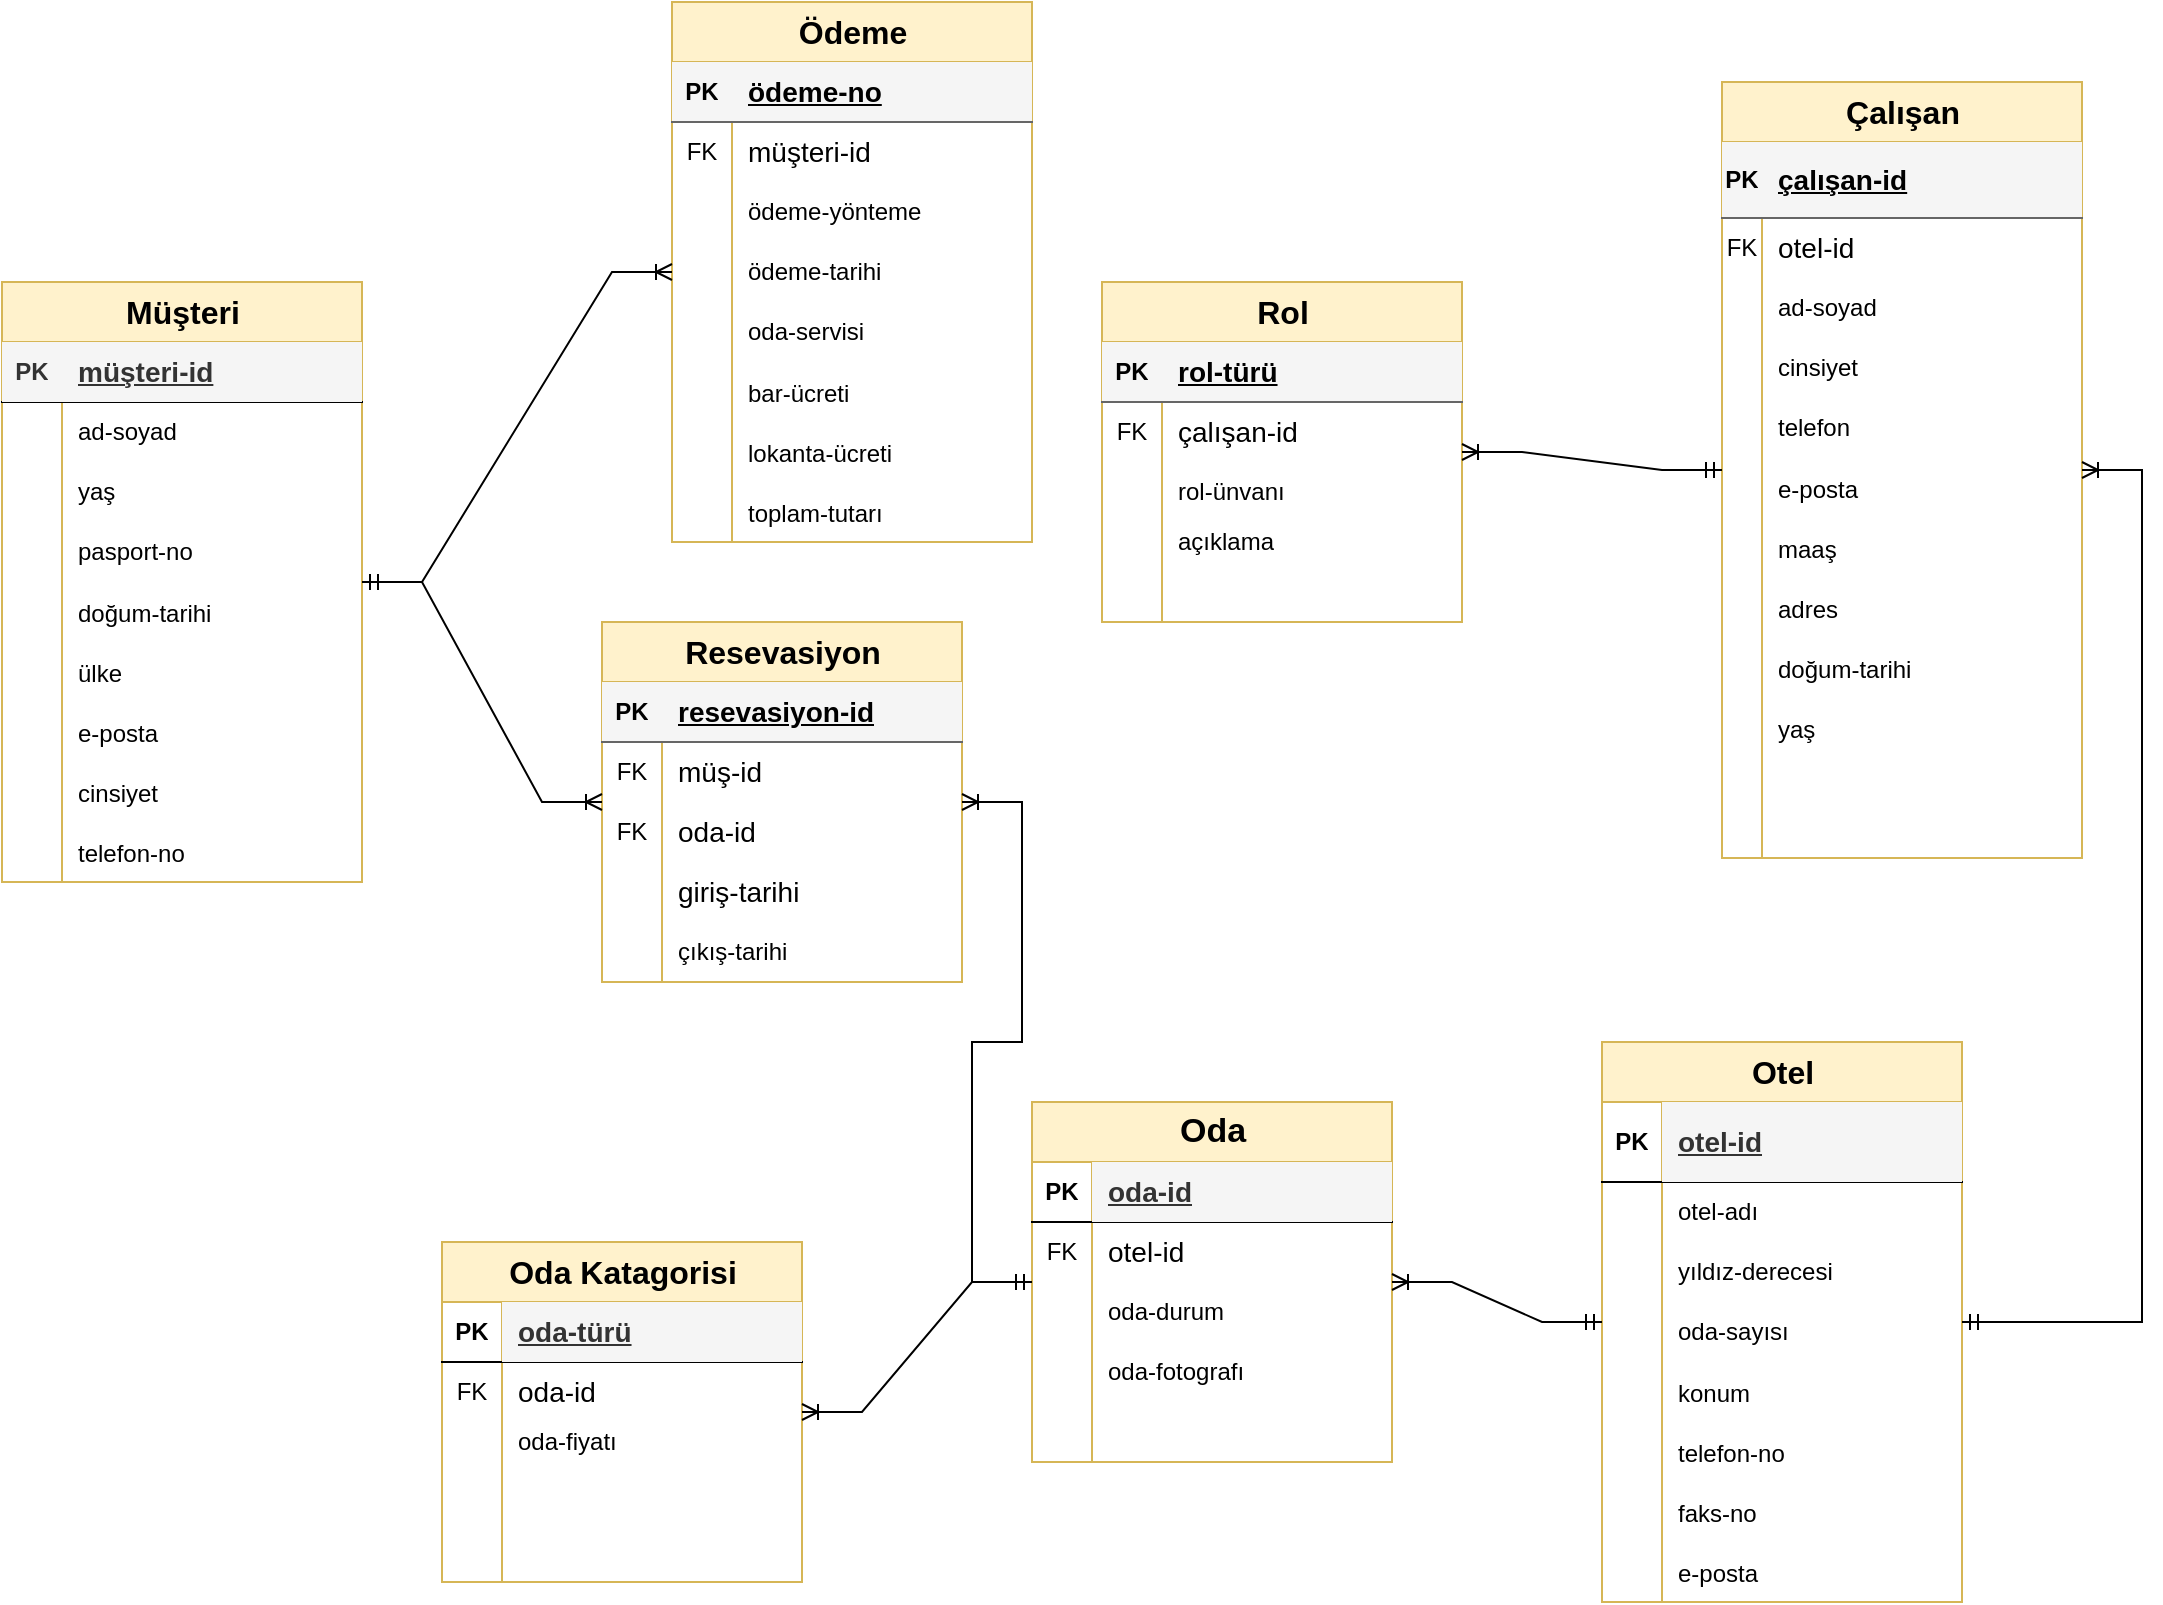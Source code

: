 <mxfile version="21.2.1" type="device">
  <diagram name="Page-1" id="VZxnJwQ3V-Tl5KHCU9qg">
    <mxGraphModel dx="2284" dy="836" grid="1" gridSize="10" guides="1" tooltips="1" connect="1" arrows="1" fold="1" page="1" pageScale="1" pageWidth="850" pageHeight="1400" math="0" shadow="0">
      <root>
        <mxCell id="0" />
        <mxCell id="1" parent="0" />
        <mxCell id="LxIchhrvG3cyIV_P5KYM-1" value="Çalışan" style="shape=table;startSize=30;container=1;collapsible=1;childLayout=tableLayout;fixedRows=1;rowLines=0;fontStyle=1;align=center;resizeLast=1;html=1;fontSize=16;fillColor=#fff2cc;strokeColor=#d6b656;" vertex="1" parent="1">
          <mxGeometry x="590" y="190" width="180" height="388" as="geometry" />
        </mxCell>
        <mxCell id="LxIchhrvG3cyIV_P5KYM-2" value="" style="shape=tableRow;horizontal=0;startSize=0;swimlaneHead=0;swimlaneBody=0;fillColor=#f5f5f5;collapsible=0;dropTarget=0;points=[[0,0.5],[1,0.5]];portConstraint=eastwest;top=0;left=0;right=0;bottom=1;fontColor=#333333;strokeColor=#666666;" vertex="1" parent="LxIchhrvG3cyIV_P5KYM-1">
          <mxGeometry y="30" width="180" height="38" as="geometry" />
        </mxCell>
        <mxCell id="LxIchhrvG3cyIV_P5KYM-3" value="PK" style="shape=partialRectangle;connectable=0;fillColor=none;top=0;left=0;bottom=0;right=0;fontStyle=1;overflow=hidden;whiteSpace=wrap;html=1;" vertex="1" parent="LxIchhrvG3cyIV_P5KYM-2">
          <mxGeometry width="20" height="38" as="geometry">
            <mxRectangle width="20" height="38" as="alternateBounds" />
          </mxGeometry>
        </mxCell>
        <mxCell id="LxIchhrvG3cyIV_P5KYM-4" value="&lt;font style=&quot;font-size: 14px;&quot;&gt;çalışan-id&lt;/font&gt;" style="shape=partialRectangle;connectable=0;fillColor=none;top=0;left=0;bottom=0;right=0;align=left;spacingLeft=6;fontStyle=5;overflow=hidden;whiteSpace=wrap;html=1;fontSize=13;" vertex="1" parent="LxIchhrvG3cyIV_P5KYM-2">
          <mxGeometry x="20" width="160" height="38" as="geometry">
            <mxRectangle width="160" height="38" as="alternateBounds" />
          </mxGeometry>
        </mxCell>
        <mxCell id="LxIchhrvG3cyIV_P5KYM-152" value="" style="shape=tableRow;horizontal=0;startSize=0;swimlaneHead=0;swimlaneBody=0;fillColor=none;collapsible=0;dropTarget=0;points=[[0,0.5],[1,0.5]];portConstraint=eastwest;top=0;left=0;right=0;bottom=0;" vertex="1" parent="LxIchhrvG3cyIV_P5KYM-1">
          <mxGeometry y="68" width="180" height="30" as="geometry" />
        </mxCell>
        <mxCell id="LxIchhrvG3cyIV_P5KYM-153" value="FK" style="shape=partialRectangle;connectable=0;fillColor=none;top=0;left=0;bottom=0;right=0;fontStyle=0;overflow=hidden;whiteSpace=wrap;html=1;" vertex="1" parent="LxIchhrvG3cyIV_P5KYM-152">
          <mxGeometry width="20" height="30" as="geometry">
            <mxRectangle width="20" height="30" as="alternateBounds" />
          </mxGeometry>
        </mxCell>
        <mxCell id="LxIchhrvG3cyIV_P5KYM-154" value="otel-id" style="shape=partialRectangle;connectable=0;fillColor=none;top=0;left=0;bottom=0;right=0;align=left;spacingLeft=6;fontStyle=0;overflow=hidden;whiteSpace=wrap;html=1;fontSize=14;" vertex="1" parent="LxIchhrvG3cyIV_P5KYM-152">
          <mxGeometry x="20" width="160" height="30" as="geometry">
            <mxRectangle width="160" height="30" as="alternateBounds" />
          </mxGeometry>
        </mxCell>
        <mxCell id="LxIchhrvG3cyIV_P5KYM-5" value="" style="shape=tableRow;horizontal=0;startSize=0;swimlaneHead=0;swimlaneBody=0;fillColor=none;collapsible=0;dropTarget=0;points=[[0,0.5],[1,0.5]];portConstraint=eastwest;top=0;left=0;right=0;bottom=0;" vertex="1" parent="LxIchhrvG3cyIV_P5KYM-1">
          <mxGeometry y="98" width="180" height="30" as="geometry" />
        </mxCell>
        <mxCell id="LxIchhrvG3cyIV_P5KYM-6" value="" style="shape=partialRectangle;connectable=0;fillColor=none;top=0;left=0;bottom=0;right=0;editable=1;overflow=hidden;whiteSpace=wrap;html=1;" vertex="1" parent="LxIchhrvG3cyIV_P5KYM-5">
          <mxGeometry width="20" height="30" as="geometry">
            <mxRectangle width="20" height="30" as="alternateBounds" />
          </mxGeometry>
        </mxCell>
        <mxCell id="LxIchhrvG3cyIV_P5KYM-7" value="ad-soyad" style="shape=partialRectangle;connectable=0;fillColor=none;top=0;left=0;bottom=0;right=0;align=left;spacingLeft=6;overflow=hidden;whiteSpace=wrap;html=1;" vertex="1" parent="LxIchhrvG3cyIV_P5KYM-5">
          <mxGeometry x="20" width="160" height="30" as="geometry">
            <mxRectangle width="160" height="30" as="alternateBounds" />
          </mxGeometry>
        </mxCell>
        <mxCell id="LxIchhrvG3cyIV_P5KYM-8" value="" style="shape=tableRow;horizontal=0;startSize=0;swimlaneHead=0;swimlaneBody=0;fillColor=none;collapsible=0;dropTarget=0;points=[[0,0.5],[1,0.5]];portConstraint=eastwest;top=0;left=0;right=0;bottom=0;" vertex="1" parent="LxIchhrvG3cyIV_P5KYM-1">
          <mxGeometry y="128" width="180" height="30" as="geometry" />
        </mxCell>
        <mxCell id="LxIchhrvG3cyIV_P5KYM-9" value="" style="shape=partialRectangle;connectable=0;fillColor=none;top=0;left=0;bottom=0;right=0;editable=1;overflow=hidden;whiteSpace=wrap;html=1;" vertex="1" parent="LxIchhrvG3cyIV_P5KYM-8">
          <mxGeometry width="20" height="30" as="geometry">
            <mxRectangle width="20" height="30" as="alternateBounds" />
          </mxGeometry>
        </mxCell>
        <mxCell id="LxIchhrvG3cyIV_P5KYM-10" value="cinsiyet" style="shape=partialRectangle;connectable=0;fillColor=none;top=0;left=0;bottom=0;right=0;align=left;spacingLeft=6;overflow=hidden;whiteSpace=wrap;html=1;" vertex="1" parent="LxIchhrvG3cyIV_P5KYM-8">
          <mxGeometry x="20" width="160" height="30" as="geometry">
            <mxRectangle width="160" height="30" as="alternateBounds" />
          </mxGeometry>
        </mxCell>
        <mxCell id="LxIchhrvG3cyIV_P5KYM-11" value="" style="shape=tableRow;horizontal=0;startSize=0;swimlaneHead=0;swimlaneBody=0;fillColor=none;collapsible=0;dropTarget=0;points=[[0,0.5],[1,0.5]];portConstraint=eastwest;top=0;left=0;right=0;bottom=0;" vertex="1" parent="LxIchhrvG3cyIV_P5KYM-1">
          <mxGeometry y="158" width="180" height="30" as="geometry" />
        </mxCell>
        <mxCell id="LxIchhrvG3cyIV_P5KYM-12" value="" style="shape=partialRectangle;connectable=0;fillColor=none;top=0;left=0;bottom=0;right=0;editable=1;overflow=hidden;whiteSpace=wrap;html=1;" vertex="1" parent="LxIchhrvG3cyIV_P5KYM-11">
          <mxGeometry width="20" height="30" as="geometry">
            <mxRectangle width="20" height="30" as="alternateBounds" />
          </mxGeometry>
        </mxCell>
        <mxCell id="LxIchhrvG3cyIV_P5KYM-13" value="telefon" style="shape=partialRectangle;connectable=0;fillColor=none;top=0;left=0;bottom=0;right=0;align=left;spacingLeft=6;overflow=hidden;whiteSpace=wrap;html=1;" vertex="1" parent="LxIchhrvG3cyIV_P5KYM-11">
          <mxGeometry x="20" width="160" height="30" as="geometry">
            <mxRectangle width="160" height="30" as="alternateBounds" />
          </mxGeometry>
        </mxCell>
        <mxCell id="LxIchhrvG3cyIV_P5KYM-131" value="" style="shape=tableRow;horizontal=0;startSize=0;swimlaneHead=0;swimlaneBody=0;fillColor=none;collapsible=0;dropTarget=0;points=[[0,0.5],[1,0.5]];portConstraint=eastwest;top=0;left=0;right=0;bottom=0;" vertex="1" parent="LxIchhrvG3cyIV_P5KYM-1">
          <mxGeometry y="188" width="180" height="30" as="geometry" />
        </mxCell>
        <mxCell id="LxIchhrvG3cyIV_P5KYM-132" value="" style="shape=partialRectangle;connectable=0;fillColor=none;top=0;left=0;bottom=0;right=0;editable=1;overflow=hidden;" vertex="1" parent="LxIchhrvG3cyIV_P5KYM-131">
          <mxGeometry width="20" height="30" as="geometry">
            <mxRectangle width="20" height="30" as="alternateBounds" />
          </mxGeometry>
        </mxCell>
        <mxCell id="LxIchhrvG3cyIV_P5KYM-133" value="e-posta" style="shape=partialRectangle;connectable=0;fillColor=none;top=0;left=0;bottom=0;right=0;align=left;spacingLeft=6;overflow=hidden;" vertex="1" parent="LxIchhrvG3cyIV_P5KYM-131">
          <mxGeometry x="20" width="160" height="30" as="geometry">
            <mxRectangle width="160" height="30" as="alternateBounds" />
          </mxGeometry>
        </mxCell>
        <mxCell id="LxIchhrvG3cyIV_P5KYM-134" value="" style="shape=tableRow;horizontal=0;startSize=0;swimlaneHead=0;swimlaneBody=0;fillColor=none;collapsible=0;dropTarget=0;points=[[0,0.5],[1,0.5]];portConstraint=eastwest;top=0;left=0;right=0;bottom=0;" vertex="1" parent="LxIchhrvG3cyIV_P5KYM-1">
          <mxGeometry y="218" width="180" height="30" as="geometry" />
        </mxCell>
        <mxCell id="LxIchhrvG3cyIV_P5KYM-135" value="" style="shape=partialRectangle;connectable=0;fillColor=none;top=0;left=0;bottom=0;right=0;editable=1;overflow=hidden;" vertex="1" parent="LxIchhrvG3cyIV_P5KYM-134">
          <mxGeometry width="20" height="30" as="geometry">
            <mxRectangle width="20" height="30" as="alternateBounds" />
          </mxGeometry>
        </mxCell>
        <mxCell id="LxIchhrvG3cyIV_P5KYM-136" value="maaş" style="shape=partialRectangle;connectable=0;fillColor=none;top=0;left=0;bottom=0;right=0;align=left;spacingLeft=6;overflow=hidden;" vertex="1" parent="LxIchhrvG3cyIV_P5KYM-134">
          <mxGeometry x="20" width="160" height="30" as="geometry">
            <mxRectangle width="160" height="30" as="alternateBounds" />
          </mxGeometry>
        </mxCell>
        <mxCell id="LxIchhrvG3cyIV_P5KYM-137" value="" style="shape=tableRow;horizontal=0;startSize=0;swimlaneHead=0;swimlaneBody=0;fillColor=none;collapsible=0;dropTarget=0;points=[[0,0.5],[1,0.5]];portConstraint=eastwest;top=0;left=0;right=0;bottom=0;" vertex="1" parent="LxIchhrvG3cyIV_P5KYM-1">
          <mxGeometry y="248" width="180" height="30" as="geometry" />
        </mxCell>
        <mxCell id="LxIchhrvG3cyIV_P5KYM-138" value="" style="shape=partialRectangle;connectable=0;fillColor=none;top=0;left=0;bottom=0;right=0;editable=1;overflow=hidden;" vertex="1" parent="LxIchhrvG3cyIV_P5KYM-137">
          <mxGeometry width="20" height="30" as="geometry">
            <mxRectangle width="20" height="30" as="alternateBounds" />
          </mxGeometry>
        </mxCell>
        <mxCell id="LxIchhrvG3cyIV_P5KYM-139" value="adres" style="shape=partialRectangle;connectable=0;fillColor=none;top=0;left=0;bottom=0;right=0;align=left;spacingLeft=6;overflow=hidden;" vertex="1" parent="LxIchhrvG3cyIV_P5KYM-137">
          <mxGeometry x="20" width="160" height="30" as="geometry">
            <mxRectangle width="160" height="30" as="alternateBounds" />
          </mxGeometry>
        </mxCell>
        <mxCell id="LxIchhrvG3cyIV_P5KYM-140" value="" style="shape=tableRow;horizontal=0;startSize=0;swimlaneHead=0;swimlaneBody=0;fillColor=none;collapsible=0;dropTarget=0;points=[[0,0.5],[1,0.5]];portConstraint=eastwest;top=0;left=0;right=0;bottom=0;" vertex="1" parent="LxIchhrvG3cyIV_P5KYM-1">
          <mxGeometry y="278" width="180" height="30" as="geometry" />
        </mxCell>
        <mxCell id="LxIchhrvG3cyIV_P5KYM-141" value="" style="shape=partialRectangle;connectable=0;fillColor=none;top=0;left=0;bottom=0;right=0;editable=1;overflow=hidden;" vertex="1" parent="LxIchhrvG3cyIV_P5KYM-140">
          <mxGeometry width="20" height="30" as="geometry">
            <mxRectangle width="20" height="30" as="alternateBounds" />
          </mxGeometry>
        </mxCell>
        <mxCell id="LxIchhrvG3cyIV_P5KYM-142" value="doğum-tarihi" style="shape=partialRectangle;connectable=0;fillColor=none;top=0;left=0;bottom=0;right=0;align=left;spacingLeft=6;overflow=hidden;" vertex="1" parent="LxIchhrvG3cyIV_P5KYM-140">
          <mxGeometry x="20" width="160" height="30" as="geometry">
            <mxRectangle width="160" height="30" as="alternateBounds" />
          </mxGeometry>
        </mxCell>
        <mxCell id="LxIchhrvG3cyIV_P5KYM-146" value="" style="shape=tableRow;horizontal=0;startSize=0;swimlaneHead=0;swimlaneBody=0;fillColor=none;collapsible=0;dropTarget=0;points=[[0,0.5],[1,0.5]];portConstraint=eastwest;top=0;left=0;right=0;bottom=0;" vertex="1" parent="LxIchhrvG3cyIV_P5KYM-1">
          <mxGeometry y="308" width="180" height="30" as="geometry" />
        </mxCell>
        <mxCell id="LxIchhrvG3cyIV_P5KYM-147" value="" style="shape=partialRectangle;connectable=0;fillColor=none;top=0;left=0;bottom=0;right=0;editable=1;overflow=hidden;" vertex="1" parent="LxIchhrvG3cyIV_P5KYM-146">
          <mxGeometry width="20" height="30" as="geometry">
            <mxRectangle width="20" height="30" as="alternateBounds" />
          </mxGeometry>
        </mxCell>
        <mxCell id="LxIchhrvG3cyIV_P5KYM-148" value="yaş" style="shape=partialRectangle;connectable=0;fillColor=none;top=0;left=0;bottom=0;right=0;align=left;spacingLeft=6;overflow=hidden;" vertex="1" parent="LxIchhrvG3cyIV_P5KYM-146">
          <mxGeometry x="20" width="160" height="30" as="geometry">
            <mxRectangle width="160" height="30" as="alternateBounds" />
          </mxGeometry>
        </mxCell>
        <mxCell id="LxIchhrvG3cyIV_P5KYM-143" value="" style="shape=tableRow;horizontal=0;startSize=0;swimlaneHead=0;swimlaneBody=0;fillColor=none;collapsible=0;dropTarget=0;points=[[0,0.5],[1,0.5]];portConstraint=eastwest;top=0;left=0;right=0;bottom=0;" vertex="1" parent="LxIchhrvG3cyIV_P5KYM-1">
          <mxGeometry y="338" width="180" height="30" as="geometry" />
        </mxCell>
        <mxCell id="LxIchhrvG3cyIV_P5KYM-144" value="" style="shape=partialRectangle;connectable=0;fillColor=none;top=0;left=0;bottom=0;right=0;editable=1;overflow=hidden;" vertex="1" parent="LxIchhrvG3cyIV_P5KYM-143">
          <mxGeometry width="20" height="30" as="geometry">
            <mxRectangle width="20" height="30" as="alternateBounds" />
          </mxGeometry>
        </mxCell>
        <mxCell id="LxIchhrvG3cyIV_P5KYM-145" value="" style="shape=partialRectangle;connectable=0;fillColor=none;top=0;left=0;bottom=0;right=0;align=left;spacingLeft=6;overflow=hidden;" vertex="1" parent="LxIchhrvG3cyIV_P5KYM-143">
          <mxGeometry x="20" width="160" height="30" as="geometry">
            <mxRectangle width="160" height="30" as="alternateBounds" />
          </mxGeometry>
        </mxCell>
        <mxCell id="LxIchhrvG3cyIV_P5KYM-149" value="" style="shape=tableRow;horizontal=0;startSize=0;swimlaneHead=0;swimlaneBody=0;fillColor=none;collapsible=0;dropTarget=0;points=[[0,0.5],[1,0.5]];portConstraint=eastwest;top=0;left=0;right=0;bottom=0;" vertex="1" parent="LxIchhrvG3cyIV_P5KYM-1">
          <mxGeometry y="368" width="180" height="20" as="geometry" />
        </mxCell>
        <mxCell id="LxIchhrvG3cyIV_P5KYM-150" value="" style="shape=partialRectangle;connectable=0;fillColor=none;top=0;left=0;bottom=0;right=0;editable=1;overflow=hidden;" vertex="1" parent="LxIchhrvG3cyIV_P5KYM-149">
          <mxGeometry width="20" height="20" as="geometry">
            <mxRectangle width="20" height="20" as="alternateBounds" />
          </mxGeometry>
        </mxCell>
        <mxCell id="LxIchhrvG3cyIV_P5KYM-151" value="" style="shape=partialRectangle;connectable=0;fillColor=none;top=0;left=0;bottom=0;right=0;align=left;spacingLeft=6;overflow=hidden;" vertex="1" parent="LxIchhrvG3cyIV_P5KYM-149">
          <mxGeometry x="20" width="160" height="20" as="geometry">
            <mxRectangle width="160" height="20" as="alternateBounds" />
          </mxGeometry>
        </mxCell>
        <mxCell id="LxIchhrvG3cyIV_P5KYM-14" value="Oda" style="shape=table;startSize=30;container=1;collapsible=1;childLayout=tableLayout;fixedRows=1;rowLines=0;fontStyle=1;align=center;resizeLast=1;html=1;fillColor=#fff2cc;strokeColor=#d6b656;fontSize=17;" vertex="1" parent="1">
          <mxGeometry x="245" y="700" width="180" height="180" as="geometry" />
        </mxCell>
        <mxCell id="LxIchhrvG3cyIV_P5KYM-15" value="" style="shape=tableRow;horizontal=0;startSize=0;swimlaneHead=0;swimlaneBody=0;fillColor=none;collapsible=0;dropTarget=0;points=[[0,0.5],[1,0.5]];portConstraint=eastwest;top=0;left=0;right=0;bottom=1;" vertex="1" parent="LxIchhrvG3cyIV_P5KYM-14">
          <mxGeometry y="30" width="180" height="30" as="geometry" />
        </mxCell>
        <mxCell id="LxIchhrvG3cyIV_P5KYM-16" value="PK" style="shape=partialRectangle;connectable=0;fillColor=none;top=0;left=0;bottom=0;right=0;fontStyle=1;overflow=hidden;whiteSpace=wrap;html=1;" vertex="1" parent="LxIchhrvG3cyIV_P5KYM-15">
          <mxGeometry width="30" height="30" as="geometry">
            <mxRectangle width="30" height="30" as="alternateBounds" />
          </mxGeometry>
        </mxCell>
        <mxCell id="LxIchhrvG3cyIV_P5KYM-17" value="oda-id" style="shape=partialRectangle;connectable=0;fillColor=#f5f5f5;top=0;left=0;bottom=0;right=0;align=left;spacingLeft=6;fontStyle=5;overflow=hidden;whiteSpace=wrap;html=1;fontColor=#333333;strokeColor=#666666;fontSize=14;" vertex="1" parent="LxIchhrvG3cyIV_P5KYM-15">
          <mxGeometry x="30" width="150" height="30" as="geometry">
            <mxRectangle width="150" height="30" as="alternateBounds" />
          </mxGeometry>
        </mxCell>
        <mxCell id="LxIchhrvG3cyIV_P5KYM-203" value="" style="shape=tableRow;horizontal=0;startSize=0;swimlaneHead=0;swimlaneBody=0;fillColor=none;collapsible=0;dropTarget=0;points=[[0,0.5],[1,0.5]];portConstraint=eastwest;top=0;left=0;right=0;bottom=0;" vertex="1" parent="LxIchhrvG3cyIV_P5KYM-14">
          <mxGeometry y="60" width="180" height="30" as="geometry" />
        </mxCell>
        <mxCell id="LxIchhrvG3cyIV_P5KYM-204" value="FK" style="shape=partialRectangle;connectable=0;fillColor=none;top=0;left=0;bottom=0;right=0;fontStyle=0;overflow=hidden;whiteSpace=wrap;html=1;" vertex="1" parent="LxIchhrvG3cyIV_P5KYM-203">
          <mxGeometry width="30" height="30" as="geometry">
            <mxRectangle width="30" height="30" as="alternateBounds" />
          </mxGeometry>
        </mxCell>
        <mxCell id="LxIchhrvG3cyIV_P5KYM-205" value="&lt;font style=&quot;font-size: 14px;&quot;&gt;otel-id&lt;/font&gt;" style="shape=partialRectangle;connectable=0;fillColor=none;top=0;left=0;bottom=0;right=0;align=left;spacingLeft=6;fontStyle=0;overflow=hidden;whiteSpace=wrap;html=1;" vertex="1" parent="LxIchhrvG3cyIV_P5KYM-203">
          <mxGeometry x="30" width="150" height="30" as="geometry">
            <mxRectangle width="150" height="30" as="alternateBounds" />
          </mxGeometry>
        </mxCell>
        <mxCell id="LxIchhrvG3cyIV_P5KYM-18" value="" style="shape=tableRow;horizontal=0;startSize=0;swimlaneHead=0;swimlaneBody=0;fillColor=none;collapsible=0;dropTarget=0;points=[[0,0.5],[1,0.5]];portConstraint=eastwest;top=0;left=0;right=0;bottom=0;" vertex="1" parent="LxIchhrvG3cyIV_P5KYM-14">
          <mxGeometry y="90" width="180" height="30" as="geometry" />
        </mxCell>
        <mxCell id="LxIchhrvG3cyIV_P5KYM-19" value="" style="shape=partialRectangle;connectable=0;fillColor=none;top=0;left=0;bottom=0;right=0;editable=1;overflow=hidden;whiteSpace=wrap;html=1;" vertex="1" parent="LxIchhrvG3cyIV_P5KYM-18">
          <mxGeometry width="30" height="30" as="geometry">
            <mxRectangle width="30" height="30" as="alternateBounds" />
          </mxGeometry>
        </mxCell>
        <mxCell id="LxIchhrvG3cyIV_P5KYM-20" value="oda-durum" style="shape=partialRectangle;connectable=0;fillColor=none;top=0;left=0;bottom=0;right=0;align=left;spacingLeft=6;overflow=hidden;whiteSpace=wrap;html=1;" vertex="1" parent="LxIchhrvG3cyIV_P5KYM-18">
          <mxGeometry x="30" width="150" height="30" as="geometry">
            <mxRectangle width="150" height="30" as="alternateBounds" />
          </mxGeometry>
        </mxCell>
        <mxCell id="LxIchhrvG3cyIV_P5KYM-21" value="" style="shape=tableRow;horizontal=0;startSize=0;swimlaneHead=0;swimlaneBody=0;fillColor=none;collapsible=0;dropTarget=0;points=[[0,0.5],[1,0.5]];portConstraint=eastwest;top=0;left=0;right=0;bottom=0;" vertex="1" parent="LxIchhrvG3cyIV_P5KYM-14">
          <mxGeometry y="120" width="180" height="30" as="geometry" />
        </mxCell>
        <mxCell id="LxIchhrvG3cyIV_P5KYM-22" value="" style="shape=partialRectangle;connectable=0;fillColor=none;top=0;left=0;bottom=0;right=0;editable=1;overflow=hidden;whiteSpace=wrap;html=1;" vertex="1" parent="LxIchhrvG3cyIV_P5KYM-21">
          <mxGeometry width="30" height="30" as="geometry">
            <mxRectangle width="30" height="30" as="alternateBounds" />
          </mxGeometry>
        </mxCell>
        <mxCell id="LxIchhrvG3cyIV_P5KYM-23" value="oda-fotografı" style="shape=partialRectangle;connectable=0;fillColor=none;top=0;left=0;bottom=0;right=0;align=left;spacingLeft=6;overflow=hidden;whiteSpace=wrap;html=1;" vertex="1" parent="LxIchhrvG3cyIV_P5KYM-21">
          <mxGeometry x="30" width="150" height="30" as="geometry">
            <mxRectangle width="150" height="30" as="alternateBounds" />
          </mxGeometry>
        </mxCell>
        <mxCell id="LxIchhrvG3cyIV_P5KYM-24" value="" style="shape=tableRow;horizontal=0;startSize=0;swimlaneHead=0;swimlaneBody=0;fillColor=none;collapsible=0;dropTarget=0;points=[[0,0.5],[1,0.5]];portConstraint=eastwest;top=0;left=0;right=0;bottom=0;" vertex="1" parent="LxIchhrvG3cyIV_P5KYM-14">
          <mxGeometry y="150" width="180" height="30" as="geometry" />
        </mxCell>
        <mxCell id="LxIchhrvG3cyIV_P5KYM-25" value="" style="shape=partialRectangle;connectable=0;fillColor=none;top=0;left=0;bottom=0;right=0;editable=1;overflow=hidden;whiteSpace=wrap;html=1;" vertex="1" parent="LxIchhrvG3cyIV_P5KYM-24">
          <mxGeometry width="30" height="30" as="geometry">
            <mxRectangle width="30" height="30" as="alternateBounds" />
          </mxGeometry>
        </mxCell>
        <mxCell id="LxIchhrvG3cyIV_P5KYM-26" value="" style="shape=partialRectangle;connectable=0;fillColor=none;top=0;left=0;bottom=0;right=0;align=left;spacingLeft=6;overflow=hidden;whiteSpace=wrap;html=1;" vertex="1" parent="LxIchhrvG3cyIV_P5KYM-24">
          <mxGeometry x="30" width="150" height="30" as="geometry">
            <mxRectangle width="150" height="30" as="alternateBounds" />
          </mxGeometry>
        </mxCell>
        <mxCell id="LxIchhrvG3cyIV_P5KYM-27" value="Otel" style="shape=table;startSize=30;container=1;collapsible=1;childLayout=tableLayout;fixedRows=1;rowLines=0;fontStyle=1;align=center;resizeLast=1;html=1;fillColor=#fff2cc;strokeColor=#d6b656;fillStyle=auto;fontSize=16;" vertex="1" parent="1">
          <mxGeometry x="530" y="670" width="180" height="280" as="geometry" />
        </mxCell>
        <mxCell id="LxIchhrvG3cyIV_P5KYM-28" value="" style="shape=tableRow;horizontal=0;startSize=0;swimlaneHead=0;swimlaneBody=0;fillColor=none;collapsible=0;dropTarget=0;points=[[0,0.5],[1,0.5]];portConstraint=eastwest;top=0;left=0;right=0;bottom=1;" vertex="1" parent="LxIchhrvG3cyIV_P5KYM-27">
          <mxGeometry y="30" width="180" height="40" as="geometry" />
        </mxCell>
        <mxCell id="LxIchhrvG3cyIV_P5KYM-29" value="PK" style="shape=partialRectangle;connectable=0;fillColor=none;top=0;left=0;bottom=0;right=0;fontStyle=1;overflow=hidden;whiteSpace=wrap;html=1;" vertex="1" parent="LxIchhrvG3cyIV_P5KYM-28">
          <mxGeometry width="30" height="40" as="geometry">
            <mxRectangle width="30" height="40" as="alternateBounds" />
          </mxGeometry>
        </mxCell>
        <mxCell id="LxIchhrvG3cyIV_P5KYM-30" value="&lt;font style=&quot;font-size: 14px;&quot;&gt;otel-id&lt;/font&gt;" style="shape=partialRectangle;connectable=0;fillColor=#f5f5f5;top=0;left=0;bottom=0;right=0;align=left;spacingLeft=6;fontStyle=5;overflow=hidden;whiteSpace=wrap;html=1;fontColor=#333333;strokeColor=#666666;" vertex="1" parent="LxIchhrvG3cyIV_P5KYM-28">
          <mxGeometry x="30" width="150" height="40" as="geometry">
            <mxRectangle width="150" height="40" as="alternateBounds" />
          </mxGeometry>
        </mxCell>
        <mxCell id="LxIchhrvG3cyIV_P5KYM-31" value="" style="shape=tableRow;horizontal=0;startSize=0;swimlaneHead=0;swimlaneBody=0;fillColor=none;collapsible=0;dropTarget=0;points=[[0,0.5],[1,0.5]];portConstraint=eastwest;top=0;left=0;right=0;bottom=0;" vertex="1" parent="LxIchhrvG3cyIV_P5KYM-27">
          <mxGeometry y="70" width="180" height="30" as="geometry" />
        </mxCell>
        <mxCell id="LxIchhrvG3cyIV_P5KYM-32" value="" style="shape=partialRectangle;connectable=0;fillColor=none;top=0;left=0;bottom=0;right=0;editable=1;overflow=hidden;whiteSpace=wrap;html=1;" vertex="1" parent="LxIchhrvG3cyIV_P5KYM-31">
          <mxGeometry width="30" height="30" as="geometry">
            <mxRectangle width="30" height="30" as="alternateBounds" />
          </mxGeometry>
        </mxCell>
        <mxCell id="LxIchhrvG3cyIV_P5KYM-33" value="otel-adı" style="shape=partialRectangle;connectable=0;fillColor=none;top=0;left=0;bottom=0;right=0;align=left;spacingLeft=6;overflow=hidden;whiteSpace=wrap;html=1;" vertex="1" parent="LxIchhrvG3cyIV_P5KYM-31">
          <mxGeometry x="30" width="150" height="30" as="geometry">
            <mxRectangle width="150" height="30" as="alternateBounds" />
          </mxGeometry>
        </mxCell>
        <mxCell id="LxIchhrvG3cyIV_P5KYM-34" value="" style="shape=tableRow;horizontal=0;startSize=0;swimlaneHead=0;swimlaneBody=0;fillColor=none;collapsible=0;dropTarget=0;points=[[0,0.5],[1,0.5]];portConstraint=eastwest;top=0;left=0;right=0;bottom=0;" vertex="1" parent="LxIchhrvG3cyIV_P5KYM-27">
          <mxGeometry y="100" width="180" height="30" as="geometry" />
        </mxCell>
        <mxCell id="LxIchhrvG3cyIV_P5KYM-35" value="" style="shape=partialRectangle;connectable=0;fillColor=none;top=0;left=0;bottom=0;right=0;editable=1;overflow=hidden;whiteSpace=wrap;html=1;" vertex="1" parent="LxIchhrvG3cyIV_P5KYM-34">
          <mxGeometry width="30" height="30" as="geometry">
            <mxRectangle width="30" height="30" as="alternateBounds" />
          </mxGeometry>
        </mxCell>
        <mxCell id="LxIchhrvG3cyIV_P5KYM-36" value="yıldız-derecesi" style="shape=partialRectangle;connectable=0;fillColor=none;top=0;left=0;bottom=0;right=0;align=left;spacingLeft=6;overflow=hidden;whiteSpace=wrap;html=1;" vertex="1" parent="LxIchhrvG3cyIV_P5KYM-34">
          <mxGeometry x="30" width="150" height="30" as="geometry">
            <mxRectangle width="150" height="30" as="alternateBounds" />
          </mxGeometry>
        </mxCell>
        <mxCell id="LxIchhrvG3cyIV_P5KYM-37" value="" style="shape=tableRow;horizontal=0;startSize=0;swimlaneHead=0;swimlaneBody=0;fillColor=none;collapsible=0;dropTarget=0;points=[[0,0.5],[1,0.5]];portConstraint=eastwest;top=0;left=0;right=0;bottom=0;" vertex="1" parent="LxIchhrvG3cyIV_P5KYM-27">
          <mxGeometry y="130" width="180" height="30" as="geometry" />
        </mxCell>
        <mxCell id="LxIchhrvG3cyIV_P5KYM-38" value="" style="shape=partialRectangle;connectable=0;fillColor=none;top=0;left=0;bottom=0;right=0;editable=1;overflow=hidden;whiteSpace=wrap;html=1;" vertex="1" parent="LxIchhrvG3cyIV_P5KYM-37">
          <mxGeometry width="30" height="30" as="geometry">
            <mxRectangle width="30" height="30" as="alternateBounds" />
          </mxGeometry>
        </mxCell>
        <mxCell id="LxIchhrvG3cyIV_P5KYM-39" value="oda-sayısı" style="shape=partialRectangle;connectable=0;fillColor=none;top=0;left=0;bottom=0;right=0;align=left;spacingLeft=6;overflow=hidden;whiteSpace=wrap;html=1;" vertex="1" parent="LxIchhrvG3cyIV_P5KYM-37">
          <mxGeometry x="30" width="150" height="30" as="geometry">
            <mxRectangle width="150" height="30" as="alternateBounds" />
          </mxGeometry>
        </mxCell>
        <mxCell id="LxIchhrvG3cyIV_P5KYM-155" value="" style="shape=tableRow;horizontal=0;startSize=0;swimlaneHead=0;swimlaneBody=0;fillColor=none;collapsible=0;dropTarget=0;points=[[0,0.5],[1,0.5]];portConstraint=eastwest;top=0;left=0;right=0;bottom=0;" vertex="1" parent="LxIchhrvG3cyIV_P5KYM-27">
          <mxGeometry y="160" width="180" height="30" as="geometry" />
        </mxCell>
        <mxCell id="LxIchhrvG3cyIV_P5KYM-156" value="" style="shape=partialRectangle;connectable=0;fillColor=none;top=0;left=0;bottom=0;right=0;editable=1;overflow=hidden;" vertex="1" parent="LxIchhrvG3cyIV_P5KYM-155">
          <mxGeometry width="30" height="30" as="geometry">
            <mxRectangle width="30" height="30" as="alternateBounds" />
          </mxGeometry>
        </mxCell>
        <mxCell id="LxIchhrvG3cyIV_P5KYM-157" value="konum" style="shape=partialRectangle;connectable=0;fillColor=none;top=0;left=0;bottom=0;right=0;align=left;spacingLeft=6;overflow=hidden;" vertex="1" parent="LxIchhrvG3cyIV_P5KYM-155">
          <mxGeometry x="30" width="150" height="30" as="geometry">
            <mxRectangle width="150" height="30" as="alternateBounds" />
          </mxGeometry>
        </mxCell>
        <mxCell id="LxIchhrvG3cyIV_P5KYM-161" value="" style="shape=tableRow;horizontal=0;startSize=0;swimlaneHead=0;swimlaneBody=0;fillColor=none;collapsible=0;dropTarget=0;points=[[0,0.5],[1,0.5]];portConstraint=eastwest;top=0;left=0;right=0;bottom=0;" vertex="1" parent="LxIchhrvG3cyIV_P5KYM-27">
          <mxGeometry y="190" width="180" height="30" as="geometry" />
        </mxCell>
        <mxCell id="LxIchhrvG3cyIV_P5KYM-162" value="" style="shape=partialRectangle;connectable=0;fillColor=none;top=0;left=0;bottom=0;right=0;editable=1;overflow=hidden;" vertex="1" parent="LxIchhrvG3cyIV_P5KYM-161">
          <mxGeometry width="30" height="30" as="geometry">
            <mxRectangle width="30" height="30" as="alternateBounds" />
          </mxGeometry>
        </mxCell>
        <mxCell id="LxIchhrvG3cyIV_P5KYM-163" value="telefon-no" style="shape=partialRectangle;connectable=0;fillColor=none;top=0;left=0;bottom=0;right=0;align=left;spacingLeft=6;overflow=hidden;" vertex="1" parent="LxIchhrvG3cyIV_P5KYM-161">
          <mxGeometry x="30" width="150" height="30" as="geometry">
            <mxRectangle width="150" height="30" as="alternateBounds" />
          </mxGeometry>
        </mxCell>
        <mxCell id="LxIchhrvG3cyIV_P5KYM-164" value="" style="shape=tableRow;horizontal=0;startSize=0;swimlaneHead=0;swimlaneBody=0;fillColor=none;collapsible=0;dropTarget=0;points=[[0,0.5],[1,0.5]];portConstraint=eastwest;top=0;left=0;right=0;bottom=0;" vertex="1" parent="LxIchhrvG3cyIV_P5KYM-27">
          <mxGeometry y="220" width="180" height="30" as="geometry" />
        </mxCell>
        <mxCell id="LxIchhrvG3cyIV_P5KYM-165" value="" style="shape=partialRectangle;connectable=0;fillColor=none;top=0;left=0;bottom=0;right=0;editable=1;overflow=hidden;" vertex="1" parent="LxIchhrvG3cyIV_P5KYM-164">
          <mxGeometry width="30" height="30" as="geometry">
            <mxRectangle width="30" height="30" as="alternateBounds" />
          </mxGeometry>
        </mxCell>
        <mxCell id="LxIchhrvG3cyIV_P5KYM-166" value="faks-no" style="shape=partialRectangle;connectable=0;fillColor=none;top=0;left=0;bottom=0;right=0;align=left;spacingLeft=6;overflow=hidden;" vertex="1" parent="LxIchhrvG3cyIV_P5KYM-164">
          <mxGeometry x="30" width="150" height="30" as="geometry">
            <mxRectangle width="150" height="30" as="alternateBounds" />
          </mxGeometry>
        </mxCell>
        <mxCell id="LxIchhrvG3cyIV_P5KYM-158" value="" style="shape=tableRow;horizontal=0;startSize=0;swimlaneHead=0;swimlaneBody=0;fillColor=none;collapsible=0;dropTarget=0;points=[[0,0.5],[1,0.5]];portConstraint=eastwest;top=0;left=0;right=0;bottom=0;" vertex="1" parent="LxIchhrvG3cyIV_P5KYM-27">
          <mxGeometry y="250" width="180" height="30" as="geometry" />
        </mxCell>
        <mxCell id="LxIchhrvG3cyIV_P5KYM-159" value="" style="shape=partialRectangle;connectable=0;fillColor=none;top=0;left=0;bottom=0;right=0;editable=1;overflow=hidden;" vertex="1" parent="LxIchhrvG3cyIV_P5KYM-158">
          <mxGeometry width="30" height="30" as="geometry">
            <mxRectangle width="30" height="30" as="alternateBounds" />
          </mxGeometry>
        </mxCell>
        <mxCell id="LxIchhrvG3cyIV_P5KYM-160" value="e-posta" style="shape=partialRectangle;connectable=0;fillColor=none;top=0;left=0;bottom=0;right=0;align=left;spacingLeft=6;overflow=hidden;" vertex="1" parent="LxIchhrvG3cyIV_P5KYM-158">
          <mxGeometry x="30" width="150" height="30" as="geometry">
            <mxRectangle width="150" height="30" as="alternateBounds" />
          </mxGeometry>
        </mxCell>
        <mxCell id="LxIchhrvG3cyIV_P5KYM-40" value="Rol" style="shape=table;startSize=30;container=1;collapsible=1;childLayout=tableLayout;fixedRows=1;rowLines=0;fontStyle=1;align=center;resizeLast=1;html=1;fontSize=16;fillColor=#fff2cc;strokeColor=#d6b656;" vertex="1" parent="1">
          <mxGeometry x="280" y="290" width="180" height="170" as="geometry" />
        </mxCell>
        <mxCell id="LxIchhrvG3cyIV_P5KYM-41" value="" style="shape=tableRow;horizontal=0;startSize=0;swimlaneHead=0;swimlaneBody=0;fillColor=#f5f5f5;collapsible=0;dropTarget=0;points=[[0,0.5],[1,0.5]];portConstraint=eastwest;top=0;left=0;right=0;bottom=1;fontSize=14;fontStyle=1;strokeColor=#666666;fontColor=#333333;" vertex="1" parent="LxIchhrvG3cyIV_P5KYM-40">
          <mxGeometry y="30" width="180" height="30" as="geometry" />
        </mxCell>
        <mxCell id="LxIchhrvG3cyIV_P5KYM-42" value="PK" style="shape=partialRectangle;connectable=0;fillColor=none;top=0;left=0;bottom=0;right=0;fontStyle=1;overflow=hidden;whiteSpace=wrap;html=1;" vertex="1" parent="LxIchhrvG3cyIV_P5KYM-41">
          <mxGeometry width="30" height="30" as="geometry">
            <mxRectangle width="30" height="30" as="alternateBounds" />
          </mxGeometry>
        </mxCell>
        <mxCell id="LxIchhrvG3cyIV_P5KYM-43" value="rol-türü" style="shape=partialRectangle;connectable=0;fillColor=none;top=0;left=0;bottom=0;right=0;align=left;spacingLeft=6;fontStyle=5;overflow=hidden;whiteSpace=wrap;html=1;fontSize=14;" vertex="1" parent="LxIchhrvG3cyIV_P5KYM-41">
          <mxGeometry x="30" width="150" height="30" as="geometry">
            <mxRectangle width="150" height="30" as="alternateBounds" />
          </mxGeometry>
        </mxCell>
        <mxCell id="LxIchhrvG3cyIV_P5KYM-200" value="" style="shape=tableRow;horizontal=0;startSize=0;swimlaneHead=0;swimlaneBody=0;fillColor=none;collapsible=0;dropTarget=0;points=[[0,0.5],[1,0.5]];portConstraint=eastwest;top=0;left=0;right=0;bottom=0;" vertex="1" parent="LxIchhrvG3cyIV_P5KYM-40">
          <mxGeometry y="60" width="180" height="30" as="geometry" />
        </mxCell>
        <mxCell id="LxIchhrvG3cyIV_P5KYM-201" value="FK" style="shape=partialRectangle;connectable=0;fillColor=none;top=0;left=0;bottom=0;right=0;fontStyle=0;overflow=hidden;whiteSpace=wrap;html=1;" vertex="1" parent="LxIchhrvG3cyIV_P5KYM-200">
          <mxGeometry width="30" height="30" as="geometry">
            <mxRectangle width="30" height="30" as="alternateBounds" />
          </mxGeometry>
        </mxCell>
        <mxCell id="LxIchhrvG3cyIV_P5KYM-202" value="çalışan-id" style="shape=partialRectangle;connectable=0;fillColor=none;top=0;left=0;bottom=0;right=0;align=left;spacingLeft=6;fontStyle=0;overflow=hidden;whiteSpace=wrap;html=1;fontSize=14;" vertex="1" parent="LxIchhrvG3cyIV_P5KYM-200">
          <mxGeometry x="30" width="150" height="30" as="geometry">
            <mxRectangle width="150" height="30" as="alternateBounds" />
          </mxGeometry>
        </mxCell>
        <mxCell id="LxIchhrvG3cyIV_P5KYM-44" value="" style="shape=tableRow;horizontal=0;startSize=0;swimlaneHead=0;swimlaneBody=0;fillColor=none;collapsible=0;dropTarget=0;points=[[0,0.5],[1,0.5]];portConstraint=eastwest;top=0;left=0;right=0;bottom=0;" vertex="1" parent="LxIchhrvG3cyIV_P5KYM-40">
          <mxGeometry y="90" width="180" height="30" as="geometry" />
        </mxCell>
        <mxCell id="LxIchhrvG3cyIV_P5KYM-45" value="" style="shape=partialRectangle;connectable=0;fillColor=none;top=0;left=0;bottom=0;right=0;editable=1;overflow=hidden;whiteSpace=wrap;html=1;" vertex="1" parent="LxIchhrvG3cyIV_P5KYM-44">
          <mxGeometry width="30" height="30" as="geometry">
            <mxRectangle width="30" height="30" as="alternateBounds" />
          </mxGeometry>
        </mxCell>
        <mxCell id="LxIchhrvG3cyIV_P5KYM-46" value="rol-ünvanı" style="shape=partialRectangle;connectable=0;fillColor=none;top=0;left=0;bottom=0;right=0;align=left;spacingLeft=6;overflow=hidden;whiteSpace=wrap;html=1;" vertex="1" parent="LxIchhrvG3cyIV_P5KYM-44">
          <mxGeometry x="30" width="150" height="30" as="geometry">
            <mxRectangle width="150" height="30" as="alternateBounds" />
          </mxGeometry>
        </mxCell>
        <mxCell id="LxIchhrvG3cyIV_P5KYM-47" value="" style="shape=tableRow;horizontal=0;startSize=0;swimlaneHead=0;swimlaneBody=0;fillColor=none;collapsible=0;dropTarget=0;points=[[0,0.5],[1,0.5]];portConstraint=eastwest;top=0;left=0;right=0;bottom=0;" vertex="1" parent="LxIchhrvG3cyIV_P5KYM-40">
          <mxGeometry y="120" width="180" height="20" as="geometry" />
        </mxCell>
        <mxCell id="LxIchhrvG3cyIV_P5KYM-48" value="" style="shape=partialRectangle;connectable=0;fillColor=none;top=0;left=0;bottom=0;right=0;editable=1;overflow=hidden;whiteSpace=wrap;html=1;" vertex="1" parent="LxIchhrvG3cyIV_P5KYM-47">
          <mxGeometry width="30" height="20" as="geometry">
            <mxRectangle width="30" height="20" as="alternateBounds" />
          </mxGeometry>
        </mxCell>
        <mxCell id="LxIchhrvG3cyIV_P5KYM-49" value="açıklama" style="shape=partialRectangle;connectable=0;fillColor=none;top=0;left=0;bottom=0;right=0;align=left;spacingLeft=6;overflow=hidden;whiteSpace=wrap;html=1;" vertex="1" parent="LxIchhrvG3cyIV_P5KYM-47">
          <mxGeometry x="30" width="150" height="20" as="geometry">
            <mxRectangle width="150" height="20" as="alternateBounds" />
          </mxGeometry>
        </mxCell>
        <mxCell id="LxIchhrvG3cyIV_P5KYM-50" value="" style="shape=tableRow;horizontal=0;startSize=0;swimlaneHead=0;swimlaneBody=0;fillColor=none;collapsible=0;dropTarget=0;points=[[0,0.5],[1,0.5]];portConstraint=eastwest;top=0;left=0;right=0;bottom=0;" vertex="1" parent="LxIchhrvG3cyIV_P5KYM-40">
          <mxGeometry y="140" width="180" height="30" as="geometry" />
        </mxCell>
        <mxCell id="LxIchhrvG3cyIV_P5KYM-51" value="" style="shape=partialRectangle;connectable=0;fillColor=none;top=0;left=0;bottom=0;right=0;editable=1;overflow=hidden;whiteSpace=wrap;html=1;" vertex="1" parent="LxIchhrvG3cyIV_P5KYM-50">
          <mxGeometry width="30" height="30" as="geometry">
            <mxRectangle width="30" height="30" as="alternateBounds" />
          </mxGeometry>
        </mxCell>
        <mxCell id="LxIchhrvG3cyIV_P5KYM-52" value="" style="shape=partialRectangle;connectable=0;fillColor=none;top=0;left=0;bottom=0;right=0;align=left;spacingLeft=6;overflow=hidden;whiteSpace=wrap;html=1;" vertex="1" parent="LxIchhrvG3cyIV_P5KYM-50">
          <mxGeometry x="30" width="150" height="30" as="geometry">
            <mxRectangle width="150" height="30" as="alternateBounds" />
          </mxGeometry>
        </mxCell>
        <mxCell id="LxIchhrvG3cyIV_P5KYM-53" value="Oda Katagorisi" style="shape=table;startSize=30;container=1;collapsible=1;childLayout=tableLayout;fixedRows=1;rowLines=0;fontStyle=1;align=center;resizeLast=1;html=1;fillColor=#fff2cc;strokeColor=#d6b656;fontSize=16;" vertex="1" parent="1">
          <mxGeometry x="-50" y="770" width="180" height="170" as="geometry" />
        </mxCell>
        <mxCell id="LxIchhrvG3cyIV_P5KYM-54" value="" style="shape=tableRow;horizontal=0;startSize=0;swimlaneHead=0;swimlaneBody=0;fillColor=none;collapsible=0;dropTarget=0;points=[[0,0.5],[1,0.5]];portConstraint=eastwest;top=0;left=0;right=0;bottom=1;" vertex="1" parent="LxIchhrvG3cyIV_P5KYM-53">
          <mxGeometry y="30" width="180" height="30" as="geometry" />
        </mxCell>
        <mxCell id="LxIchhrvG3cyIV_P5KYM-55" value="PK" style="shape=partialRectangle;connectable=0;fillColor=none;top=0;left=0;bottom=0;right=0;fontStyle=1;overflow=hidden;whiteSpace=wrap;html=1;" vertex="1" parent="LxIchhrvG3cyIV_P5KYM-54">
          <mxGeometry width="30" height="30" as="geometry">
            <mxRectangle width="30" height="30" as="alternateBounds" />
          </mxGeometry>
        </mxCell>
        <mxCell id="LxIchhrvG3cyIV_P5KYM-56" value="&lt;font style=&quot;font-size: 14px;&quot;&gt;oda-türü&lt;/font&gt;" style="shape=partialRectangle;connectable=0;fillColor=#f5f5f5;top=0;left=0;bottom=0;right=0;align=left;spacingLeft=6;fontStyle=5;overflow=hidden;whiteSpace=wrap;html=1;fontColor=#333333;strokeColor=#666666;" vertex="1" parent="LxIchhrvG3cyIV_P5KYM-54">
          <mxGeometry x="30" width="150" height="30" as="geometry">
            <mxRectangle width="150" height="30" as="alternateBounds" />
          </mxGeometry>
        </mxCell>
        <mxCell id="LxIchhrvG3cyIV_P5KYM-206" value="" style="shape=tableRow;horizontal=0;startSize=0;swimlaneHead=0;swimlaneBody=0;fillColor=none;collapsible=0;dropTarget=0;points=[[0,0.5],[1,0.5]];portConstraint=eastwest;top=0;left=0;right=0;bottom=0;" vertex="1" parent="LxIchhrvG3cyIV_P5KYM-53">
          <mxGeometry y="60" width="180" height="30" as="geometry" />
        </mxCell>
        <mxCell id="LxIchhrvG3cyIV_P5KYM-207" value="FK" style="shape=partialRectangle;connectable=0;fillColor=none;top=0;left=0;bottom=0;right=0;fontStyle=0;overflow=hidden;whiteSpace=wrap;html=1;" vertex="1" parent="LxIchhrvG3cyIV_P5KYM-206">
          <mxGeometry width="30" height="30" as="geometry">
            <mxRectangle width="30" height="30" as="alternateBounds" />
          </mxGeometry>
        </mxCell>
        <mxCell id="LxIchhrvG3cyIV_P5KYM-208" value="oda-id" style="shape=partialRectangle;connectable=0;fillColor=none;top=0;left=0;bottom=0;right=0;align=left;spacingLeft=6;fontStyle=0;overflow=hidden;whiteSpace=wrap;html=1;fontSize=14;" vertex="1" parent="LxIchhrvG3cyIV_P5KYM-206">
          <mxGeometry x="30" width="150" height="30" as="geometry">
            <mxRectangle width="150" height="30" as="alternateBounds" />
          </mxGeometry>
        </mxCell>
        <mxCell id="LxIchhrvG3cyIV_P5KYM-57" value="" style="shape=tableRow;horizontal=0;startSize=0;swimlaneHead=0;swimlaneBody=0;fillColor=none;collapsible=0;dropTarget=0;points=[[0,0.5],[1,0.5]];portConstraint=eastwest;top=0;left=0;right=0;bottom=0;" vertex="1" parent="LxIchhrvG3cyIV_P5KYM-53">
          <mxGeometry y="90" width="180" height="20" as="geometry" />
        </mxCell>
        <mxCell id="LxIchhrvG3cyIV_P5KYM-58" value="" style="shape=partialRectangle;connectable=0;fillColor=none;top=0;left=0;bottom=0;right=0;editable=1;overflow=hidden;whiteSpace=wrap;html=1;" vertex="1" parent="LxIchhrvG3cyIV_P5KYM-57">
          <mxGeometry width="30" height="20" as="geometry">
            <mxRectangle width="30" height="20" as="alternateBounds" />
          </mxGeometry>
        </mxCell>
        <mxCell id="LxIchhrvG3cyIV_P5KYM-59" value="oda-fiyatı" style="shape=partialRectangle;connectable=0;fillColor=none;top=0;left=0;bottom=0;right=0;align=left;spacingLeft=6;overflow=hidden;whiteSpace=wrap;html=1;" vertex="1" parent="LxIchhrvG3cyIV_P5KYM-57">
          <mxGeometry x="30" width="150" height="20" as="geometry">
            <mxRectangle width="150" height="20" as="alternateBounds" />
          </mxGeometry>
        </mxCell>
        <mxCell id="LxIchhrvG3cyIV_P5KYM-60" value="" style="shape=tableRow;horizontal=0;startSize=0;swimlaneHead=0;swimlaneBody=0;fillColor=none;collapsible=0;dropTarget=0;points=[[0,0.5],[1,0.5]];portConstraint=eastwest;top=0;left=0;right=0;bottom=0;" vertex="1" parent="LxIchhrvG3cyIV_P5KYM-53">
          <mxGeometry y="110" width="180" height="30" as="geometry" />
        </mxCell>
        <mxCell id="LxIchhrvG3cyIV_P5KYM-61" value="" style="shape=partialRectangle;connectable=0;fillColor=none;top=0;left=0;bottom=0;right=0;editable=1;overflow=hidden;whiteSpace=wrap;html=1;" vertex="1" parent="LxIchhrvG3cyIV_P5KYM-60">
          <mxGeometry width="30" height="30" as="geometry">
            <mxRectangle width="30" height="30" as="alternateBounds" />
          </mxGeometry>
        </mxCell>
        <mxCell id="LxIchhrvG3cyIV_P5KYM-62" value="" style="shape=partialRectangle;connectable=0;fillColor=none;top=0;left=0;bottom=0;right=0;align=left;spacingLeft=6;overflow=hidden;whiteSpace=wrap;html=1;" vertex="1" parent="LxIchhrvG3cyIV_P5KYM-60">
          <mxGeometry x="30" width="150" height="30" as="geometry">
            <mxRectangle width="150" height="30" as="alternateBounds" />
          </mxGeometry>
        </mxCell>
        <mxCell id="LxIchhrvG3cyIV_P5KYM-63" value="" style="shape=tableRow;horizontal=0;startSize=0;swimlaneHead=0;swimlaneBody=0;fillColor=none;collapsible=0;dropTarget=0;points=[[0,0.5],[1,0.5]];portConstraint=eastwest;top=0;left=0;right=0;bottom=0;" vertex="1" parent="LxIchhrvG3cyIV_P5KYM-53">
          <mxGeometry y="140" width="180" height="30" as="geometry" />
        </mxCell>
        <mxCell id="LxIchhrvG3cyIV_P5KYM-64" value="" style="shape=partialRectangle;connectable=0;fillColor=none;top=0;left=0;bottom=0;right=0;editable=1;overflow=hidden;whiteSpace=wrap;html=1;" vertex="1" parent="LxIchhrvG3cyIV_P5KYM-63">
          <mxGeometry width="30" height="30" as="geometry">
            <mxRectangle width="30" height="30" as="alternateBounds" />
          </mxGeometry>
        </mxCell>
        <mxCell id="LxIchhrvG3cyIV_P5KYM-65" value="" style="shape=partialRectangle;connectable=0;fillColor=none;top=0;left=0;bottom=0;right=0;align=left;spacingLeft=6;overflow=hidden;whiteSpace=wrap;html=1;" vertex="1" parent="LxIchhrvG3cyIV_P5KYM-63">
          <mxGeometry x="30" width="150" height="30" as="geometry">
            <mxRectangle width="150" height="30" as="alternateBounds" />
          </mxGeometry>
        </mxCell>
        <mxCell id="LxIchhrvG3cyIV_P5KYM-66" value="Resevasiyon" style="shape=table;startSize=30;container=1;collapsible=1;childLayout=tableLayout;fixedRows=1;rowLines=0;fontStyle=1;align=center;resizeLast=1;html=1;fillColor=#fff2cc;strokeColor=#d6b656;fontSize=16;" vertex="1" parent="1">
          <mxGeometry x="30" y="460" width="180" height="180" as="geometry" />
        </mxCell>
        <mxCell id="LxIchhrvG3cyIV_P5KYM-67" value="" style="shape=tableRow;horizontal=0;startSize=0;swimlaneHead=0;swimlaneBody=0;fillColor=#f5f5f5;collapsible=0;dropTarget=0;points=[[0,0.5],[1,0.5]];portConstraint=eastwest;top=0;left=0;right=0;bottom=1;fontColor=#333333;strokeColor=#666666;" vertex="1" parent="LxIchhrvG3cyIV_P5KYM-66">
          <mxGeometry y="30" width="180" height="30" as="geometry" />
        </mxCell>
        <mxCell id="LxIchhrvG3cyIV_P5KYM-68" value="PK" style="shape=partialRectangle;connectable=0;fillColor=none;top=0;left=0;bottom=0;right=0;fontStyle=1;overflow=hidden;whiteSpace=wrap;html=1;" vertex="1" parent="LxIchhrvG3cyIV_P5KYM-67">
          <mxGeometry width="30" height="30" as="geometry">
            <mxRectangle width="30" height="30" as="alternateBounds" />
          </mxGeometry>
        </mxCell>
        <mxCell id="LxIchhrvG3cyIV_P5KYM-69" value="&lt;font style=&quot;font-size: 14px;&quot;&gt;resevasiyon-id&lt;/font&gt;" style="shape=partialRectangle;connectable=0;fillColor=none;top=0;left=0;bottom=0;right=0;align=left;spacingLeft=6;fontStyle=5;overflow=hidden;whiteSpace=wrap;html=1;" vertex="1" parent="LxIchhrvG3cyIV_P5KYM-67">
          <mxGeometry x="30" width="150" height="30" as="geometry">
            <mxRectangle width="150" height="30" as="alternateBounds" />
          </mxGeometry>
        </mxCell>
        <mxCell id="LxIchhrvG3cyIV_P5KYM-124" value="" style="shape=tableRow;horizontal=0;startSize=0;swimlaneHead=0;swimlaneBody=0;fillColor=none;collapsible=0;dropTarget=0;points=[[0,0.5],[1,0.5]];portConstraint=eastwest;top=0;left=0;right=0;bottom=0;" vertex="1" parent="LxIchhrvG3cyIV_P5KYM-66">
          <mxGeometry y="60" width="180" height="30" as="geometry" />
        </mxCell>
        <mxCell id="LxIchhrvG3cyIV_P5KYM-125" value="FK" style="shape=partialRectangle;connectable=0;fillColor=none;top=0;left=0;bottom=0;right=0;fontStyle=0;overflow=hidden;whiteSpace=wrap;html=1;" vertex="1" parent="LxIchhrvG3cyIV_P5KYM-124">
          <mxGeometry width="30" height="30" as="geometry">
            <mxRectangle width="30" height="30" as="alternateBounds" />
          </mxGeometry>
        </mxCell>
        <mxCell id="LxIchhrvG3cyIV_P5KYM-126" value="müş-id" style="shape=partialRectangle;connectable=0;fillColor=none;top=0;left=0;bottom=0;right=0;align=left;spacingLeft=6;fontStyle=0;overflow=hidden;whiteSpace=wrap;html=1;fontSize=14;" vertex="1" parent="LxIchhrvG3cyIV_P5KYM-124">
          <mxGeometry x="30" width="150" height="30" as="geometry">
            <mxRectangle width="150" height="30" as="alternateBounds" />
          </mxGeometry>
        </mxCell>
        <mxCell id="LxIchhrvG3cyIV_P5KYM-128" value="" style="shape=tableRow;horizontal=0;startSize=0;swimlaneHead=0;swimlaneBody=0;fillColor=none;collapsible=0;dropTarget=0;points=[[0,0.5],[1,0.5]];portConstraint=eastwest;top=0;left=0;right=0;bottom=0;" vertex="1" parent="LxIchhrvG3cyIV_P5KYM-66">
          <mxGeometry y="90" width="180" height="30" as="geometry" />
        </mxCell>
        <mxCell id="LxIchhrvG3cyIV_P5KYM-129" value="FK" style="shape=partialRectangle;connectable=0;fillColor=none;top=0;left=0;bottom=0;right=0;fontStyle=0;overflow=hidden;whiteSpace=wrap;html=1;" vertex="1" parent="LxIchhrvG3cyIV_P5KYM-128">
          <mxGeometry width="30" height="30" as="geometry">
            <mxRectangle width="30" height="30" as="alternateBounds" />
          </mxGeometry>
        </mxCell>
        <mxCell id="LxIchhrvG3cyIV_P5KYM-130" value="oda-id" style="shape=partialRectangle;connectable=0;fillColor=none;top=0;left=0;bottom=0;right=0;align=left;spacingLeft=6;fontStyle=0;overflow=hidden;whiteSpace=wrap;html=1;fontSize=14;" vertex="1" parent="LxIchhrvG3cyIV_P5KYM-128">
          <mxGeometry x="30" width="150" height="30" as="geometry">
            <mxRectangle width="150" height="30" as="alternateBounds" />
          </mxGeometry>
        </mxCell>
        <mxCell id="LxIchhrvG3cyIV_P5KYM-70" value="" style="shape=tableRow;horizontal=0;startSize=0;swimlaneHead=0;swimlaneBody=0;fillColor=none;collapsible=0;dropTarget=0;points=[[0,0.5],[1,0.5]];portConstraint=eastwest;top=0;left=0;right=0;bottom=0;" vertex="1" parent="LxIchhrvG3cyIV_P5KYM-66">
          <mxGeometry y="120" width="180" height="30" as="geometry" />
        </mxCell>
        <mxCell id="LxIchhrvG3cyIV_P5KYM-71" value="" style="shape=partialRectangle;connectable=0;fillColor=none;top=0;left=0;bottom=0;right=0;editable=1;overflow=hidden;whiteSpace=wrap;html=1;" vertex="1" parent="LxIchhrvG3cyIV_P5KYM-70">
          <mxGeometry width="30" height="30" as="geometry">
            <mxRectangle width="30" height="30" as="alternateBounds" />
          </mxGeometry>
        </mxCell>
        <mxCell id="LxIchhrvG3cyIV_P5KYM-72" value="giriş-tarihi" style="shape=partialRectangle;connectable=0;fillColor=none;top=0;left=0;bottom=0;right=0;align=left;spacingLeft=6;overflow=hidden;whiteSpace=wrap;html=1;fontSize=14;" vertex="1" parent="LxIchhrvG3cyIV_P5KYM-70">
          <mxGeometry x="30" width="150" height="30" as="geometry">
            <mxRectangle width="150" height="30" as="alternateBounds" />
          </mxGeometry>
        </mxCell>
        <mxCell id="LxIchhrvG3cyIV_P5KYM-73" value="" style="shape=tableRow;horizontal=0;startSize=0;swimlaneHead=0;swimlaneBody=0;fillColor=none;collapsible=0;dropTarget=0;points=[[0,0.5],[1,0.5]];portConstraint=eastwest;top=0;left=0;right=0;bottom=0;" vertex="1" parent="LxIchhrvG3cyIV_P5KYM-66">
          <mxGeometry y="150" width="180" height="30" as="geometry" />
        </mxCell>
        <mxCell id="LxIchhrvG3cyIV_P5KYM-74" value="" style="shape=partialRectangle;connectable=0;fillColor=none;top=0;left=0;bottom=0;right=0;editable=1;overflow=hidden;whiteSpace=wrap;html=1;" vertex="1" parent="LxIchhrvG3cyIV_P5KYM-73">
          <mxGeometry width="30" height="30" as="geometry">
            <mxRectangle width="30" height="30" as="alternateBounds" />
          </mxGeometry>
        </mxCell>
        <mxCell id="LxIchhrvG3cyIV_P5KYM-75" value="çıkış-tarihi" style="shape=partialRectangle;connectable=0;fillColor=none;top=0;left=0;bottom=0;right=0;align=left;spacingLeft=6;overflow=hidden;whiteSpace=wrap;html=1;" vertex="1" parent="LxIchhrvG3cyIV_P5KYM-73">
          <mxGeometry x="30" width="150" height="30" as="geometry">
            <mxRectangle width="150" height="30" as="alternateBounds" />
          </mxGeometry>
        </mxCell>
        <mxCell id="LxIchhrvG3cyIV_P5KYM-79" value="Müşteri" style="shape=table;startSize=30;container=1;collapsible=1;childLayout=tableLayout;fixedRows=1;rowLines=0;fontStyle=1;align=center;resizeLast=1;html=1;fillColor=#fff2cc;strokeColor=#d6b656;fontSize=16;" vertex="1" parent="1">
          <mxGeometry x="-270" y="290" width="180" height="300" as="geometry" />
        </mxCell>
        <mxCell id="LxIchhrvG3cyIV_P5KYM-80" value="" style="shape=tableRow;horizontal=0;startSize=0;swimlaneHead=0;swimlaneBody=0;fillColor=none;collapsible=0;dropTarget=0;points=[[0,0.5],[1,0.5]];portConstraint=eastwest;top=0;left=0;right=0;bottom=1;" vertex="1" parent="LxIchhrvG3cyIV_P5KYM-79">
          <mxGeometry y="30" width="180" height="30" as="geometry" />
        </mxCell>
        <mxCell id="LxIchhrvG3cyIV_P5KYM-81" value="PK" style="shape=partialRectangle;connectable=0;fillColor=#f5f5f5;top=0;left=0;bottom=0;right=0;fontStyle=1;overflow=hidden;whiteSpace=wrap;html=1;fontColor=#333333;strokeColor=#666666;" vertex="1" parent="LxIchhrvG3cyIV_P5KYM-80">
          <mxGeometry width="30" height="30" as="geometry">
            <mxRectangle width="30" height="30" as="alternateBounds" />
          </mxGeometry>
        </mxCell>
        <mxCell id="LxIchhrvG3cyIV_P5KYM-82" value="müşteri-id" style="shape=partialRectangle;connectable=0;fillColor=#f5f5f5;top=0;left=0;bottom=0;right=0;align=left;spacingLeft=6;fontStyle=5;overflow=hidden;whiteSpace=wrap;html=1;fontColor=#333333;strokeColor=#666666;fontSize=14;" vertex="1" parent="LxIchhrvG3cyIV_P5KYM-80">
          <mxGeometry x="30" width="150" height="30" as="geometry">
            <mxRectangle width="150" height="30" as="alternateBounds" />
          </mxGeometry>
        </mxCell>
        <mxCell id="LxIchhrvG3cyIV_P5KYM-83" value="" style="shape=tableRow;horizontal=0;startSize=0;swimlaneHead=0;swimlaneBody=0;fillColor=none;collapsible=0;dropTarget=0;points=[[0,0.5],[1,0.5]];portConstraint=eastwest;top=0;left=0;right=0;bottom=0;" vertex="1" parent="LxIchhrvG3cyIV_P5KYM-79">
          <mxGeometry y="60" width="180" height="30" as="geometry" />
        </mxCell>
        <mxCell id="LxIchhrvG3cyIV_P5KYM-84" value="" style="shape=partialRectangle;connectable=0;fillColor=none;top=0;left=0;bottom=0;right=0;editable=1;overflow=hidden;whiteSpace=wrap;html=1;" vertex="1" parent="LxIchhrvG3cyIV_P5KYM-83">
          <mxGeometry width="30" height="30" as="geometry">
            <mxRectangle width="30" height="30" as="alternateBounds" />
          </mxGeometry>
        </mxCell>
        <mxCell id="LxIchhrvG3cyIV_P5KYM-85" value="ad-soyad" style="shape=partialRectangle;connectable=0;fillColor=none;top=0;left=0;bottom=0;right=0;align=left;spacingLeft=6;overflow=hidden;whiteSpace=wrap;html=1;" vertex="1" parent="LxIchhrvG3cyIV_P5KYM-83">
          <mxGeometry x="30" width="150" height="30" as="geometry">
            <mxRectangle width="150" height="30" as="alternateBounds" />
          </mxGeometry>
        </mxCell>
        <mxCell id="LxIchhrvG3cyIV_P5KYM-86" value="" style="shape=tableRow;horizontal=0;startSize=0;swimlaneHead=0;swimlaneBody=0;fillColor=none;collapsible=0;dropTarget=0;points=[[0,0.5],[1,0.5]];portConstraint=eastwest;top=0;left=0;right=0;bottom=0;" vertex="1" parent="LxIchhrvG3cyIV_P5KYM-79">
          <mxGeometry y="90" width="180" height="30" as="geometry" />
        </mxCell>
        <mxCell id="LxIchhrvG3cyIV_P5KYM-87" value="" style="shape=partialRectangle;connectable=0;fillColor=none;top=0;left=0;bottom=0;right=0;editable=1;overflow=hidden;whiteSpace=wrap;html=1;" vertex="1" parent="LxIchhrvG3cyIV_P5KYM-86">
          <mxGeometry width="30" height="30" as="geometry">
            <mxRectangle width="30" height="30" as="alternateBounds" />
          </mxGeometry>
        </mxCell>
        <mxCell id="LxIchhrvG3cyIV_P5KYM-88" value="yaş" style="shape=partialRectangle;connectable=0;fillColor=none;top=0;left=0;bottom=0;right=0;align=left;spacingLeft=6;overflow=hidden;whiteSpace=wrap;html=1;" vertex="1" parent="LxIchhrvG3cyIV_P5KYM-86">
          <mxGeometry x="30" width="150" height="30" as="geometry">
            <mxRectangle width="150" height="30" as="alternateBounds" />
          </mxGeometry>
        </mxCell>
        <mxCell id="LxIchhrvG3cyIV_P5KYM-89" value="" style="shape=tableRow;horizontal=0;startSize=0;swimlaneHead=0;swimlaneBody=0;fillColor=none;collapsible=0;dropTarget=0;points=[[0,0.5],[1,0.5]];portConstraint=eastwest;top=0;left=0;right=0;bottom=0;" vertex="1" parent="LxIchhrvG3cyIV_P5KYM-79">
          <mxGeometry y="120" width="180" height="30" as="geometry" />
        </mxCell>
        <mxCell id="LxIchhrvG3cyIV_P5KYM-90" value="" style="shape=partialRectangle;connectable=0;fillColor=none;top=0;left=0;bottom=0;right=0;editable=1;overflow=hidden;whiteSpace=wrap;html=1;" vertex="1" parent="LxIchhrvG3cyIV_P5KYM-89">
          <mxGeometry width="30" height="30" as="geometry">
            <mxRectangle width="30" height="30" as="alternateBounds" />
          </mxGeometry>
        </mxCell>
        <mxCell id="LxIchhrvG3cyIV_P5KYM-91" value="pasport-no" style="shape=partialRectangle;connectable=0;fillColor=none;top=0;left=0;bottom=0;right=0;align=left;spacingLeft=6;overflow=hidden;whiteSpace=wrap;html=1;" vertex="1" parent="LxIchhrvG3cyIV_P5KYM-89">
          <mxGeometry x="30" width="150" height="30" as="geometry">
            <mxRectangle width="150" height="30" as="alternateBounds" />
          </mxGeometry>
        </mxCell>
        <mxCell id="LxIchhrvG3cyIV_P5KYM-167" value="" style="shape=tableRow;horizontal=0;startSize=0;swimlaneHead=0;swimlaneBody=0;fillColor=none;collapsible=0;dropTarget=0;points=[[0,0.5],[1,0.5]];portConstraint=eastwest;top=0;left=0;right=0;bottom=0;" vertex="1" parent="LxIchhrvG3cyIV_P5KYM-79">
          <mxGeometry y="150" width="180" height="30" as="geometry" />
        </mxCell>
        <mxCell id="LxIchhrvG3cyIV_P5KYM-168" value="" style="shape=partialRectangle;connectable=0;fillColor=none;top=0;left=0;bottom=0;right=0;editable=1;overflow=hidden;" vertex="1" parent="LxIchhrvG3cyIV_P5KYM-167">
          <mxGeometry width="30" height="30" as="geometry">
            <mxRectangle width="30" height="30" as="alternateBounds" />
          </mxGeometry>
        </mxCell>
        <mxCell id="LxIchhrvG3cyIV_P5KYM-169" value="doğum-tarihi" style="shape=partialRectangle;connectable=0;fillColor=none;top=0;left=0;bottom=0;right=0;align=left;spacingLeft=6;overflow=hidden;" vertex="1" parent="LxIchhrvG3cyIV_P5KYM-167">
          <mxGeometry x="30" width="150" height="30" as="geometry">
            <mxRectangle width="150" height="30" as="alternateBounds" />
          </mxGeometry>
        </mxCell>
        <mxCell id="LxIchhrvG3cyIV_P5KYM-170" value="" style="shape=tableRow;horizontal=0;startSize=0;swimlaneHead=0;swimlaneBody=0;fillColor=none;collapsible=0;dropTarget=0;points=[[0,0.5],[1,0.5]];portConstraint=eastwest;top=0;left=0;right=0;bottom=0;" vertex="1" parent="LxIchhrvG3cyIV_P5KYM-79">
          <mxGeometry y="180" width="180" height="30" as="geometry" />
        </mxCell>
        <mxCell id="LxIchhrvG3cyIV_P5KYM-171" value="" style="shape=partialRectangle;connectable=0;fillColor=none;top=0;left=0;bottom=0;right=0;editable=1;overflow=hidden;" vertex="1" parent="LxIchhrvG3cyIV_P5KYM-170">
          <mxGeometry width="30" height="30" as="geometry">
            <mxRectangle width="30" height="30" as="alternateBounds" />
          </mxGeometry>
        </mxCell>
        <mxCell id="LxIchhrvG3cyIV_P5KYM-172" value="ülke" style="shape=partialRectangle;connectable=0;fillColor=none;top=0;left=0;bottom=0;right=0;align=left;spacingLeft=6;overflow=hidden;" vertex="1" parent="LxIchhrvG3cyIV_P5KYM-170">
          <mxGeometry x="30" width="150" height="30" as="geometry">
            <mxRectangle width="150" height="30" as="alternateBounds" />
          </mxGeometry>
        </mxCell>
        <mxCell id="LxIchhrvG3cyIV_P5KYM-173" value="" style="shape=tableRow;horizontal=0;startSize=0;swimlaneHead=0;swimlaneBody=0;fillColor=none;collapsible=0;dropTarget=0;points=[[0,0.5],[1,0.5]];portConstraint=eastwest;top=0;left=0;right=0;bottom=0;" vertex="1" parent="LxIchhrvG3cyIV_P5KYM-79">
          <mxGeometry y="210" width="180" height="30" as="geometry" />
        </mxCell>
        <mxCell id="LxIchhrvG3cyIV_P5KYM-174" value="" style="shape=partialRectangle;connectable=0;fillColor=none;top=0;left=0;bottom=0;right=0;editable=1;overflow=hidden;" vertex="1" parent="LxIchhrvG3cyIV_P5KYM-173">
          <mxGeometry width="30" height="30" as="geometry">
            <mxRectangle width="30" height="30" as="alternateBounds" />
          </mxGeometry>
        </mxCell>
        <mxCell id="LxIchhrvG3cyIV_P5KYM-175" value="e-posta" style="shape=partialRectangle;connectable=0;fillColor=none;top=0;left=0;bottom=0;right=0;align=left;spacingLeft=6;overflow=hidden;" vertex="1" parent="LxIchhrvG3cyIV_P5KYM-173">
          <mxGeometry x="30" width="150" height="30" as="geometry">
            <mxRectangle width="150" height="30" as="alternateBounds" />
          </mxGeometry>
        </mxCell>
        <mxCell id="LxIchhrvG3cyIV_P5KYM-176" value="" style="shape=tableRow;horizontal=0;startSize=0;swimlaneHead=0;swimlaneBody=0;fillColor=none;collapsible=0;dropTarget=0;points=[[0,0.5],[1,0.5]];portConstraint=eastwest;top=0;left=0;right=0;bottom=0;" vertex="1" parent="LxIchhrvG3cyIV_P5KYM-79">
          <mxGeometry y="240" width="180" height="30" as="geometry" />
        </mxCell>
        <mxCell id="LxIchhrvG3cyIV_P5KYM-177" value="" style="shape=partialRectangle;connectable=0;fillColor=none;top=0;left=0;bottom=0;right=0;editable=1;overflow=hidden;" vertex="1" parent="LxIchhrvG3cyIV_P5KYM-176">
          <mxGeometry width="30" height="30" as="geometry">
            <mxRectangle width="30" height="30" as="alternateBounds" />
          </mxGeometry>
        </mxCell>
        <mxCell id="LxIchhrvG3cyIV_P5KYM-178" value="cinsiyet" style="shape=partialRectangle;connectable=0;fillColor=none;top=0;left=0;bottom=0;right=0;align=left;spacingLeft=6;overflow=hidden;" vertex="1" parent="LxIchhrvG3cyIV_P5KYM-176">
          <mxGeometry x="30" width="150" height="30" as="geometry">
            <mxRectangle width="150" height="30" as="alternateBounds" />
          </mxGeometry>
        </mxCell>
        <mxCell id="LxIchhrvG3cyIV_P5KYM-179" value="" style="shape=tableRow;horizontal=0;startSize=0;swimlaneHead=0;swimlaneBody=0;fillColor=none;collapsible=0;dropTarget=0;points=[[0,0.5],[1,0.5]];portConstraint=eastwest;top=0;left=0;right=0;bottom=0;" vertex="1" parent="LxIchhrvG3cyIV_P5KYM-79">
          <mxGeometry y="270" width="180" height="30" as="geometry" />
        </mxCell>
        <mxCell id="LxIchhrvG3cyIV_P5KYM-180" value="" style="shape=partialRectangle;connectable=0;fillColor=none;top=0;left=0;bottom=0;right=0;editable=1;overflow=hidden;" vertex="1" parent="LxIchhrvG3cyIV_P5KYM-179">
          <mxGeometry width="30" height="30" as="geometry">
            <mxRectangle width="30" height="30" as="alternateBounds" />
          </mxGeometry>
        </mxCell>
        <mxCell id="LxIchhrvG3cyIV_P5KYM-181" value="telefon-no" style="shape=partialRectangle;connectable=0;fillColor=none;top=0;left=0;bottom=0;right=0;align=left;spacingLeft=6;overflow=hidden;" vertex="1" parent="LxIchhrvG3cyIV_P5KYM-179">
          <mxGeometry x="30" width="150" height="30" as="geometry">
            <mxRectangle width="150" height="30" as="alternateBounds" />
          </mxGeometry>
        </mxCell>
        <mxCell id="LxIchhrvG3cyIV_P5KYM-92" value="Ödeme" style="shape=table;startSize=30;container=1;collapsible=1;childLayout=tableLayout;fixedRows=1;rowLines=0;fontStyle=1;align=center;resizeLast=1;html=1;fillColor=#fff2cc;strokeColor=#d6b656;fontSize=16;" vertex="1" parent="1">
          <mxGeometry x="65" y="150" width="180" height="270" as="geometry" />
        </mxCell>
        <mxCell id="LxIchhrvG3cyIV_P5KYM-93" value="" style="shape=tableRow;horizontal=0;startSize=0;swimlaneHead=0;swimlaneBody=0;fillColor=#f5f5f5;collapsible=0;dropTarget=0;points=[[0,0.5],[1,0.5]];portConstraint=eastwest;top=0;left=0;right=0;bottom=1;fontColor=#333333;strokeColor=#666666;" vertex="1" parent="LxIchhrvG3cyIV_P5KYM-92">
          <mxGeometry y="30" width="180" height="30" as="geometry" />
        </mxCell>
        <mxCell id="LxIchhrvG3cyIV_P5KYM-94" value="PK" style="shape=partialRectangle;connectable=0;fillColor=none;top=0;left=0;bottom=0;right=0;fontStyle=1;overflow=hidden;whiteSpace=wrap;html=1;" vertex="1" parent="LxIchhrvG3cyIV_P5KYM-93">
          <mxGeometry width="30" height="30" as="geometry">
            <mxRectangle width="30" height="30" as="alternateBounds" />
          </mxGeometry>
        </mxCell>
        <mxCell id="LxIchhrvG3cyIV_P5KYM-95" value="ödeme-no" style="shape=partialRectangle;connectable=0;fillColor=none;top=0;left=0;bottom=0;right=0;align=left;spacingLeft=6;fontStyle=5;overflow=hidden;whiteSpace=wrap;html=1;fontSize=14;" vertex="1" parent="LxIchhrvG3cyIV_P5KYM-93">
          <mxGeometry x="30" width="150" height="30" as="geometry">
            <mxRectangle width="150" height="30" as="alternateBounds" />
          </mxGeometry>
        </mxCell>
        <mxCell id="LxIchhrvG3cyIV_P5KYM-209" value="" style="shape=tableRow;horizontal=0;startSize=0;swimlaneHead=0;swimlaneBody=0;fillColor=none;collapsible=0;dropTarget=0;points=[[0,0.5],[1,0.5]];portConstraint=eastwest;top=0;left=0;right=0;bottom=0;" vertex="1" parent="LxIchhrvG3cyIV_P5KYM-92">
          <mxGeometry y="60" width="180" height="30" as="geometry" />
        </mxCell>
        <mxCell id="LxIchhrvG3cyIV_P5KYM-210" value="FK" style="shape=partialRectangle;connectable=0;fillColor=none;top=0;left=0;bottom=0;right=0;fontStyle=0;overflow=hidden;whiteSpace=wrap;html=1;" vertex="1" parent="LxIchhrvG3cyIV_P5KYM-209">
          <mxGeometry width="30" height="30" as="geometry">
            <mxRectangle width="30" height="30" as="alternateBounds" />
          </mxGeometry>
        </mxCell>
        <mxCell id="LxIchhrvG3cyIV_P5KYM-211" value="&lt;font style=&quot;font-size: 14px;&quot;&gt;müşteri-id&lt;/font&gt;" style="shape=partialRectangle;connectable=0;fillColor=none;top=0;left=0;bottom=0;right=0;align=left;spacingLeft=6;fontStyle=0;overflow=hidden;whiteSpace=wrap;html=1;" vertex="1" parent="LxIchhrvG3cyIV_P5KYM-209">
          <mxGeometry x="30" width="150" height="30" as="geometry">
            <mxRectangle width="150" height="30" as="alternateBounds" />
          </mxGeometry>
        </mxCell>
        <mxCell id="LxIchhrvG3cyIV_P5KYM-96" value="" style="shape=tableRow;horizontal=0;startSize=0;swimlaneHead=0;swimlaneBody=0;fillColor=none;collapsible=0;dropTarget=0;points=[[0,0.5],[1,0.5]];portConstraint=eastwest;top=0;left=0;right=0;bottom=0;" vertex="1" parent="LxIchhrvG3cyIV_P5KYM-92">
          <mxGeometry y="90" width="180" height="30" as="geometry" />
        </mxCell>
        <mxCell id="LxIchhrvG3cyIV_P5KYM-97" value="" style="shape=partialRectangle;connectable=0;fillColor=none;top=0;left=0;bottom=0;right=0;editable=1;overflow=hidden;whiteSpace=wrap;html=1;" vertex="1" parent="LxIchhrvG3cyIV_P5KYM-96">
          <mxGeometry width="30" height="30" as="geometry">
            <mxRectangle width="30" height="30" as="alternateBounds" />
          </mxGeometry>
        </mxCell>
        <mxCell id="LxIchhrvG3cyIV_P5KYM-98" value="ödeme-yönteme" style="shape=partialRectangle;connectable=0;fillColor=none;top=0;left=0;bottom=0;right=0;align=left;spacingLeft=6;overflow=hidden;whiteSpace=wrap;html=1;" vertex="1" parent="LxIchhrvG3cyIV_P5KYM-96">
          <mxGeometry x="30" width="150" height="30" as="geometry">
            <mxRectangle width="150" height="30" as="alternateBounds" />
          </mxGeometry>
        </mxCell>
        <mxCell id="LxIchhrvG3cyIV_P5KYM-99" value="" style="shape=tableRow;horizontal=0;startSize=0;swimlaneHead=0;swimlaneBody=0;fillColor=none;collapsible=0;dropTarget=0;points=[[0,0.5],[1,0.5]];portConstraint=eastwest;top=0;left=0;right=0;bottom=0;" vertex="1" parent="LxIchhrvG3cyIV_P5KYM-92">
          <mxGeometry y="120" width="180" height="30" as="geometry" />
        </mxCell>
        <mxCell id="LxIchhrvG3cyIV_P5KYM-100" value="" style="shape=partialRectangle;connectable=0;fillColor=none;top=0;left=0;bottom=0;right=0;editable=1;overflow=hidden;whiteSpace=wrap;html=1;" vertex="1" parent="LxIchhrvG3cyIV_P5KYM-99">
          <mxGeometry width="30" height="30" as="geometry">
            <mxRectangle width="30" height="30" as="alternateBounds" />
          </mxGeometry>
        </mxCell>
        <mxCell id="LxIchhrvG3cyIV_P5KYM-101" value="ödeme-tarihi" style="shape=partialRectangle;connectable=0;fillColor=none;top=0;left=0;bottom=0;right=0;align=left;spacingLeft=6;overflow=hidden;whiteSpace=wrap;html=1;" vertex="1" parent="LxIchhrvG3cyIV_P5KYM-99">
          <mxGeometry x="30" width="150" height="30" as="geometry">
            <mxRectangle width="150" height="30" as="alternateBounds" />
          </mxGeometry>
        </mxCell>
        <mxCell id="LxIchhrvG3cyIV_P5KYM-102" value="" style="shape=tableRow;horizontal=0;startSize=0;swimlaneHead=0;swimlaneBody=0;fillColor=none;collapsible=0;dropTarget=0;points=[[0,0.5],[1,0.5]];portConstraint=eastwest;top=0;left=0;right=0;bottom=0;" vertex="1" parent="LxIchhrvG3cyIV_P5KYM-92">
          <mxGeometry y="150" width="180" height="30" as="geometry" />
        </mxCell>
        <mxCell id="LxIchhrvG3cyIV_P5KYM-103" value="" style="shape=partialRectangle;connectable=0;fillColor=none;top=0;left=0;bottom=0;right=0;editable=1;overflow=hidden;whiteSpace=wrap;html=1;" vertex="1" parent="LxIchhrvG3cyIV_P5KYM-102">
          <mxGeometry width="30" height="30" as="geometry">
            <mxRectangle width="30" height="30" as="alternateBounds" />
          </mxGeometry>
        </mxCell>
        <mxCell id="LxIchhrvG3cyIV_P5KYM-104" value="oda-servisi" style="shape=partialRectangle;connectable=0;fillColor=none;top=0;left=0;bottom=0;right=0;align=left;spacingLeft=6;overflow=hidden;whiteSpace=wrap;html=1;" vertex="1" parent="LxIchhrvG3cyIV_P5KYM-102">
          <mxGeometry x="30" width="150" height="30" as="geometry">
            <mxRectangle width="150" height="30" as="alternateBounds" />
          </mxGeometry>
        </mxCell>
        <mxCell id="LxIchhrvG3cyIV_P5KYM-182" value="" style="shape=tableRow;horizontal=0;startSize=0;swimlaneHead=0;swimlaneBody=0;fillColor=none;collapsible=0;dropTarget=0;points=[[0,0.5],[1,0.5]];portConstraint=eastwest;top=0;left=0;right=0;bottom=0;" vertex="1" parent="LxIchhrvG3cyIV_P5KYM-92">
          <mxGeometry y="180" width="180" height="30" as="geometry" />
        </mxCell>
        <mxCell id="LxIchhrvG3cyIV_P5KYM-183" value="" style="shape=partialRectangle;connectable=0;fillColor=none;top=0;left=0;bottom=0;right=0;editable=1;overflow=hidden;" vertex="1" parent="LxIchhrvG3cyIV_P5KYM-182">
          <mxGeometry width="30" height="30" as="geometry">
            <mxRectangle width="30" height="30" as="alternateBounds" />
          </mxGeometry>
        </mxCell>
        <mxCell id="LxIchhrvG3cyIV_P5KYM-184" value="bar-ücreti" style="shape=partialRectangle;connectable=0;fillColor=none;top=0;left=0;bottom=0;right=0;align=left;spacingLeft=6;overflow=hidden;" vertex="1" parent="LxIchhrvG3cyIV_P5KYM-182">
          <mxGeometry x="30" width="150" height="30" as="geometry">
            <mxRectangle width="150" height="30" as="alternateBounds" />
          </mxGeometry>
        </mxCell>
        <mxCell id="LxIchhrvG3cyIV_P5KYM-185" value="" style="shape=tableRow;horizontal=0;startSize=0;swimlaneHead=0;swimlaneBody=0;fillColor=none;collapsible=0;dropTarget=0;points=[[0,0.5],[1,0.5]];portConstraint=eastwest;top=0;left=0;right=0;bottom=0;" vertex="1" parent="LxIchhrvG3cyIV_P5KYM-92">
          <mxGeometry y="210" width="180" height="30" as="geometry" />
        </mxCell>
        <mxCell id="LxIchhrvG3cyIV_P5KYM-186" value="" style="shape=partialRectangle;connectable=0;fillColor=none;top=0;left=0;bottom=0;right=0;editable=1;overflow=hidden;" vertex="1" parent="LxIchhrvG3cyIV_P5KYM-185">
          <mxGeometry width="30" height="30" as="geometry">
            <mxRectangle width="30" height="30" as="alternateBounds" />
          </mxGeometry>
        </mxCell>
        <mxCell id="LxIchhrvG3cyIV_P5KYM-187" value="lokanta-ücreti" style="shape=partialRectangle;connectable=0;fillColor=none;top=0;left=0;bottom=0;right=0;align=left;spacingLeft=6;overflow=hidden;" vertex="1" parent="LxIchhrvG3cyIV_P5KYM-185">
          <mxGeometry x="30" width="150" height="30" as="geometry">
            <mxRectangle width="150" height="30" as="alternateBounds" />
          </mxGeometry>
        </mxCell>
        <mxCell id="LxIchhrvG3cyIV_P5KYM-188" value="" style="shape=tableRow;horizontal=0;startSize=0;swimlaneHead=0;swimlaneBody=0;fillColor=none;collapsible=0;dropTarget=0;points=[[0,0.5],[1,0.5]];portConstraint=eastwest;top=0;left=0;right=0;bottom=0;" vertex="1" parent="LxIchhrvG3cyIV_P5KYM-92">
          <mxGeometry y="240" width="180" height="30" as="geometry" />
        </mxCell>
        <mxCell id="LxIchhrvG3cyIV_P5KYM-189" value="" style="shape=partialRectangle;connectable=0;fillColor=none;top=0;left=0;bottom=0;right=0;editable=1;overflow=hidden;" vertex="1" parent="LxIchhrvG3cyIV_P5KYM-188">
          <mxGeometry width="30" height="30" as="geometry">
            <mxRectangle width="30" height="30" as="alternateBounds" />
          </mxGeometry>
        </mxCell>
        <mxCell id="LxIchhrvG3cyIV_P5KYM-190" value="toplam-tutarı" style="shape=partialRectangle;connectable=0;fillColor=none;top=0;left=0;bottom=0;right=0;align=left;spacingLeft=6;overflow=hidden;" vertex="1" parent="LxIchhrvG3cyIV_P5KYM-188">
          <mxGeometry x="30" width="150" height="30" as="geometry">
            <mxRectangle width="150" height="30" as="alternateBounds" />
          </mxGeometry>
        </mxCell>
        <mxCell id="LxIchhrvG3cyIV_P5KYM-191" value="" style="edgeStyle=entityRelationEdgeStyle;fontSize=12;html=1;endArrow=ERoneToMany;startArrow=ERmandOne;rounded=0;" edge="1" parent="1" source="LxIchhrvG3cyIV_P5KYM-27" target="LxIchhrvG3cyIV_P5KYM-1">
          <mxGeometry width="100" height="100" relative="1" as="geometry">
            <mxPoint x="450" y="830" as="sourcePoint" />
            <mxPoint x="530" y="490" as="targetPoint" />
          </mxGeometry>
        </mxCell>
        <mxCell id="LxIchhrvG3cyIV_P5KYM-192" value="" style="edgeStyle=entityRelationEdgeStyle;fontSize=12;html=1;endArrow=ERoneToMany;startArrow=ERmandOne;rounded=0;" edge="1" parent="1" source="LxIchhrvG3cyIV_P5KYM-27" target="LxIchhrvG3cyIV_P5KYM-14">
          <mxGeometry width="100" height="100" relative="1" as="geometry">
            <mxPoint x="60" y="1116" as="sourcePoint" />
            <mxPoint x="200" y="820" as="targetPoint" />
          </mxGeometry>
        </mxCell>
        <mxCell id="LxIchhrvG3cyIV_P5KYM-193" value="" style="edgeStyle=entityRelationEdgeStyle;fontSize=12;html=1;endArrow=ERoneToMany;startArrow=ERmandOne;rounded=0;" edge="1" parent="1" source="LxIchhrvG3cyIV_P5KYM-1" target="LxIchhrvG3cyIV_P5KYM-40">
          <mxGeometry width="100" height="100" relative="1" as="geometry">
            <mxPoint x="465" y="766" as="sourcePoint" />
            <mxPoint x="535" y="450" as="targetPoint" />
          </mxGeometry>
        </mxCell>
        <mxCell id="LxIchhrvG3cyIV_P5KYM-194" value="" style="edgeStyle=entityRelationEdgeStyle;fontSize=12;html=1;endArrow=ERoneToMany;startArrow=ERmandOne;rounded=0;" edge="1" parent="1" source="LxIchhrvG3cyIV_P5KYM-14" target="LxIchhrvG3cyIV_P5KYM-53">
          <mxGeometry width="100" height="100" relative="1" as="geometry">
            <mxPoint x="-140" y="1134" as="sourcePoint" />
            <mxPoint x="-50" y="800" as="targetPoint" />
          </mxGeometry>
        </mxCell>
        <mxCell id="LxIchhrvG3cyIV_P5KYM-196" value="" style="edgeStyle=entityRelationEdgeStyle;fontSize=12;html=1;endArrow=ERoneToMany;startArrow=ERmandOne;rounded=0;" edge="1" parent="1" source="LxIchhrvG3cyIV_P5KYM-79" target="LxIchhrvG3cyIV_P5KYM-66">
          <mxGeometry width="100" height="100" relative="1" as="geometry">
            <mxPoint x="220" y="665" as="sourcePoint" />
            <mxPoint x="100" y="700" as="targetPoint" />
          </mxGeometry>
        </mxCell>
        <mxCell id="LxIchhrvG3cyIV_P5KYM-197" value="" style="edgeStyle=entityRelationEdgeStyle;fontSize=12;html=1;endArrow=ERoneToMany;startArrow=ERmandOne;rounded=0;" edge="1" parent="1" source="LxIchhrvG3cyIV_P5KYM-14" target="LxIchhrvG3cyIV_P5KYM-66">
          <mxGeometry width="100" height="100" relative="1" as="geometry">
            <mxPoint x="380" y="655" as="sourcePoint" />
            <mxPoint x="270" y="580" as="targetPoint" />
          </mxGeometry>
        </mxCell>
        <mxCell id="LxIchhrvG3cyIV_P5KYM-198" value="" style="edgeStyle=entityRelationEdgeStyle;fontSize=12;html=1;endArrow=ERoneToMany;startArrow=ERmandOne;rounded=0;" edge="1" parent="1" source="LxIchhrvG3cyIV_P5KYM-79" target="LxIchhrvG3cyIV_P5KYM-92">
          <mxGeometry width="100" height="100" relative="1" as="geometry">
            <mxPoint x="-170" y="540" as="sourcePoint" />
            <mxPoint x="-30" y="450" as="targetPoint" />
          </mxGeometry>
        </mxCell>
      </root>
    </mxGraphModel>
  </diagram>
</mxfile>
